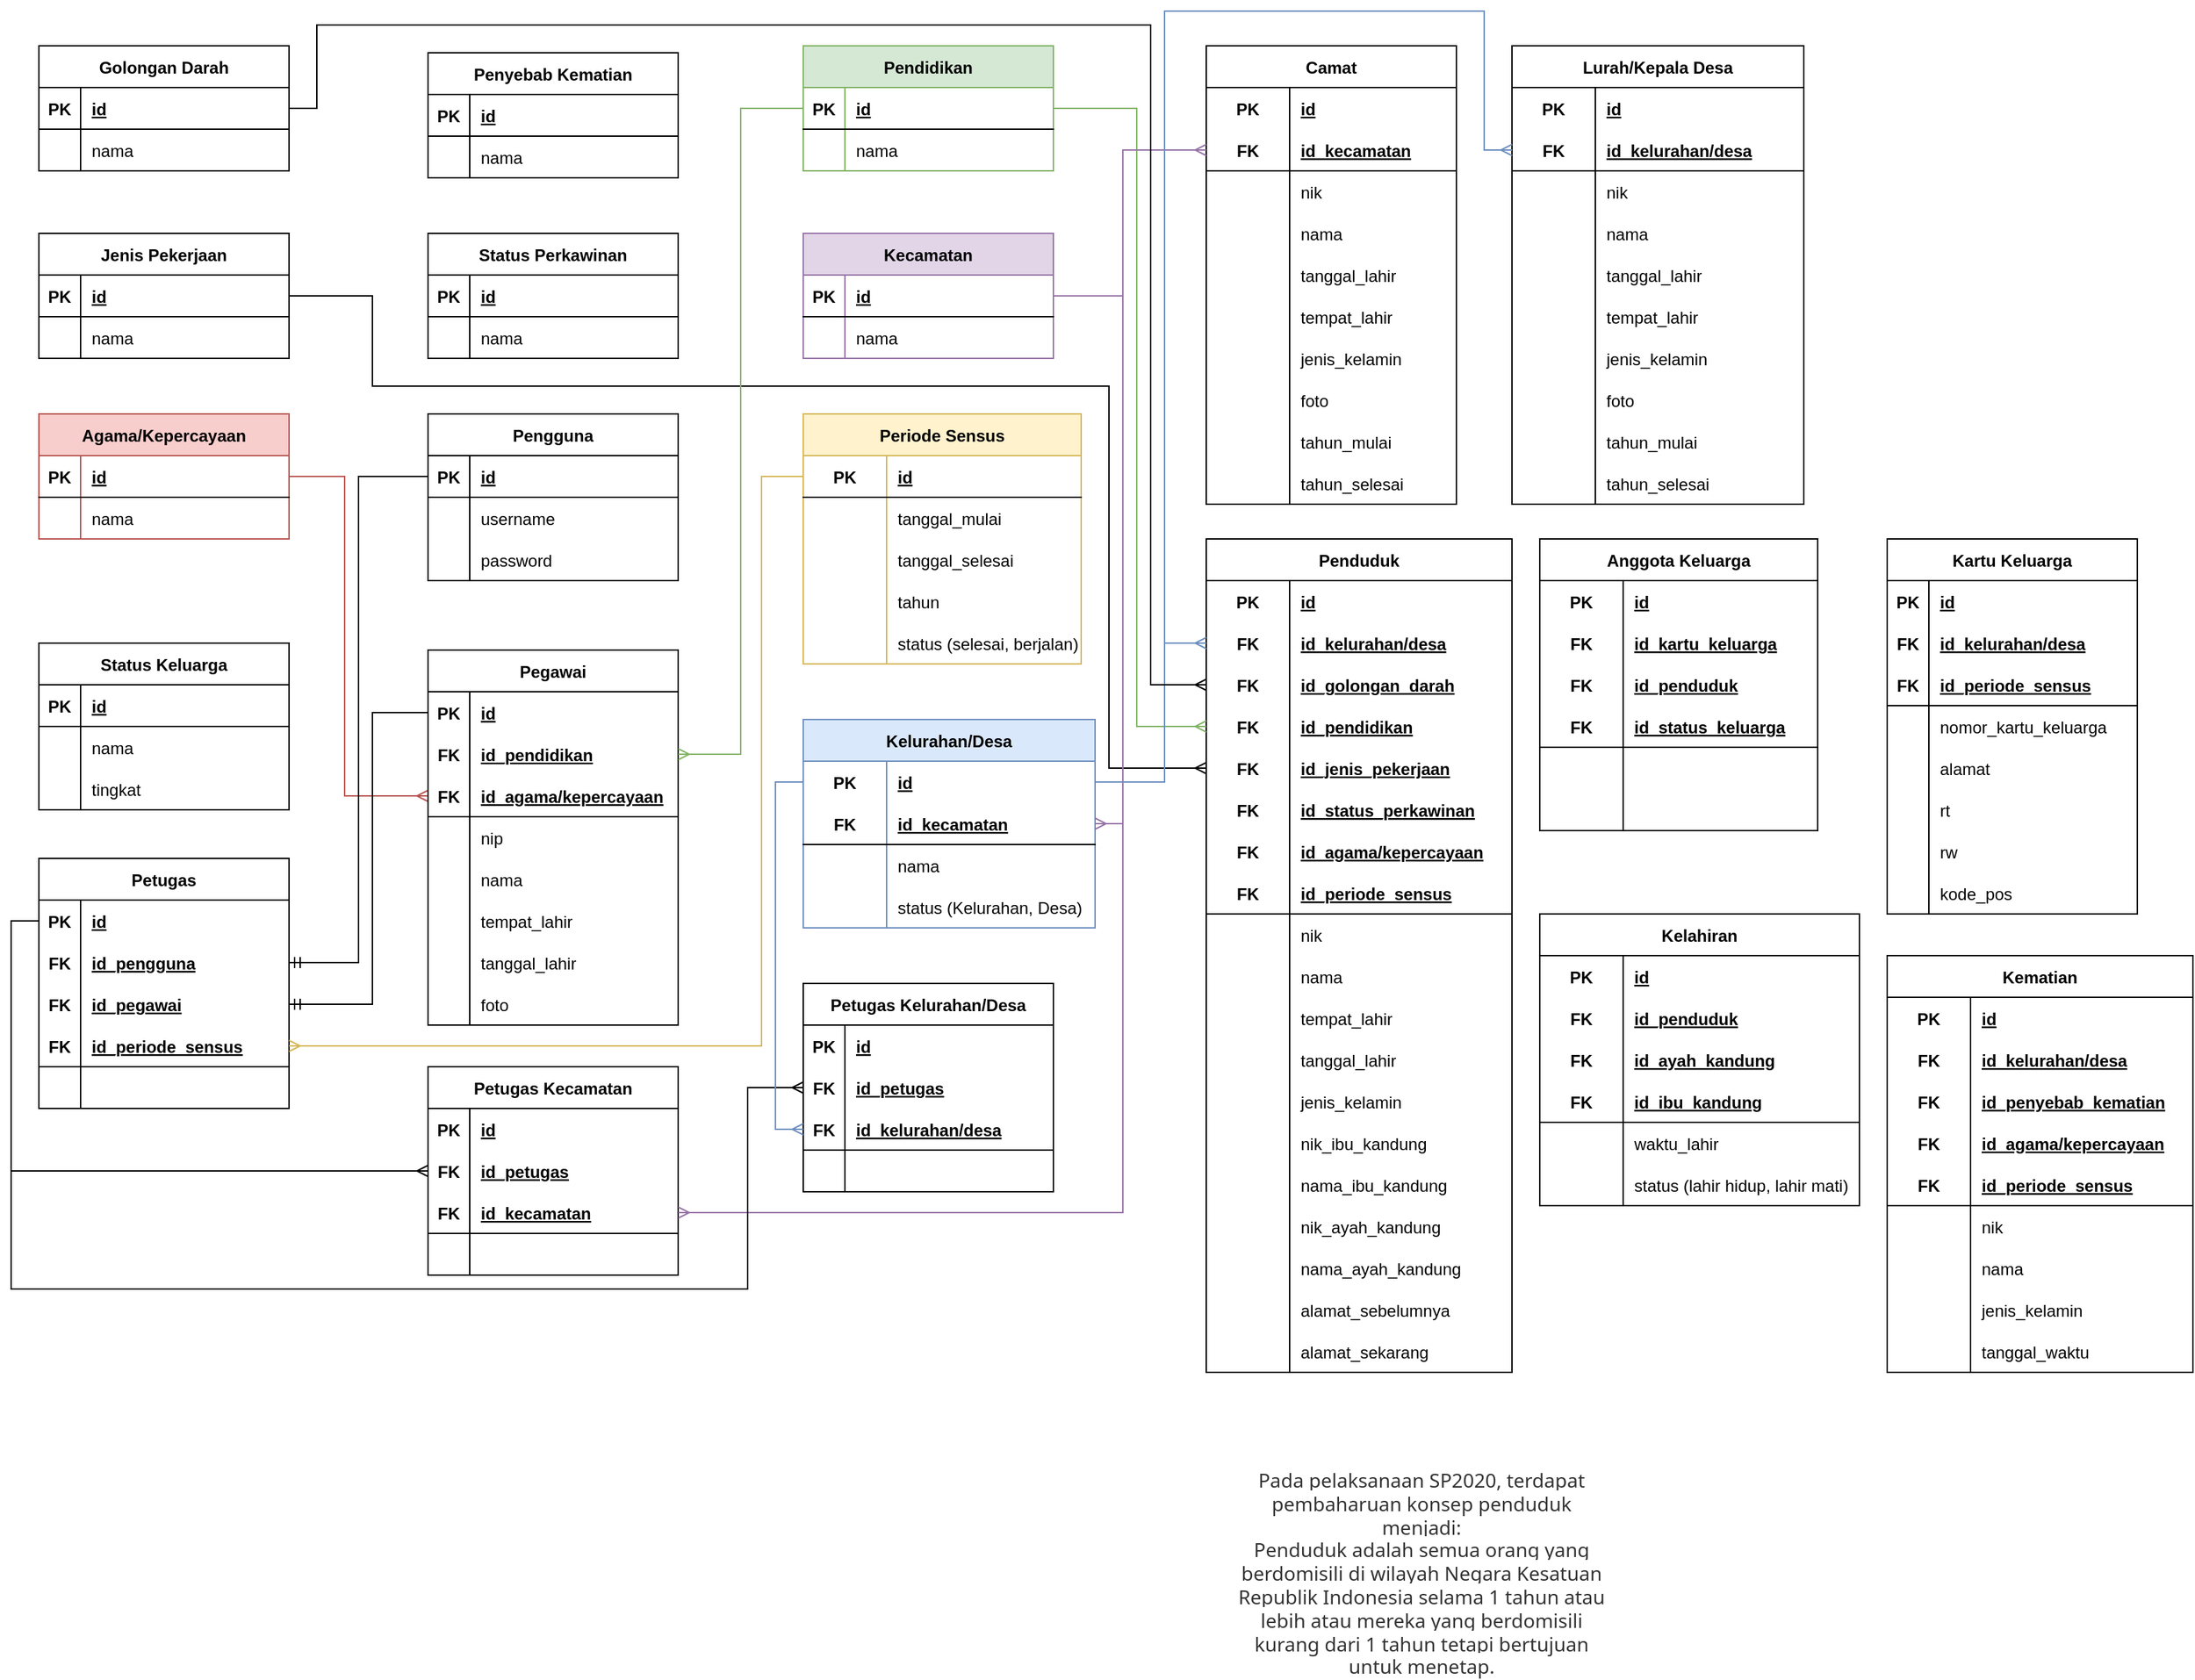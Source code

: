 <mxfile version="20.7.4" type="device"><diagram id="4jOwPsVgKDQhWx9BjGAM" name="Master"><mxGraphModel dx="1828" dy="599" grid="1" gridSize="10" guides="1" tooltips="1" connect="1" arrows="1" fold="1" page="1" pageScale="1" pageWidth="850" pageHeight="1100" math="0" shadow="0"><root><mxCell id="0"/><mxCell id="1" parent="0"/><mxCell id="u_w6uyxp3wwaC26uKRI_-53" value="Camat" style="shape=table;startSize=30;container=1;collapsible=1;childLayout=tableLayout;fixedRows=1;rowLines=0;fontStyle=1;align=center;resizeLast=1;" parent="1" vertex="1"><mxGeometry x="20" y="115" width="180" height="330" as="geometry"/></mxCell><mxCell id="u_w6uyxp3wwaC26uKRI_-54" value="" style="shape=tableRow;horizontal=0;startSize=0;swimlaneHead=0;swimlaneBody=0;fillColor=none;collapsible=0;dropTarget=0;points=[[0,0.5],[1,0.5]];portConstraint=eastwest;top=0;left=0;right=0;bottom=0;" parent="u_w6uyxp3wwaC26uKRI_-53" vertex="1"><mxGeometry y="30" width="180" height="30" as="geometry"/></mxCell><mxCell id="u_w6uyxp3wwaC26uKRI_-55" value="PK" style="shape=partialRectangle;connectable=0;fillColor=none;top=0;left=0;bottom=0;right=0;fontStyle=1;overflow=hidden;" parent="u_w6uyxp3wwaC26uKRI_-54" vertex="1"><mxGeometry width="60" height="30" as="geometry"><mxRectangle width="60" height="30" as="alternateBounds"/></mxGeometry></mxCell><mxCell id="u_w6uyxp3wwaC26uKRI_-56" value="id" style="shape=partialRectangle;connectable=0;fillColor=none;top=0;left=0;bottom=0;right=0;align=left;spacingLeft=6;fontStyle=5;overflow=hidden;" parent="u_w6uyxp3wwaC26uKRI_-54" vertex="1"><mxGeometry x="60" width="120" height="30" as="geometry"><mxRectangle width="120" height="30" as="alternateBounds"/></mxGeometry></mxCell><mxCell id="u_w6uyxp3wwaC26uKRI_-57" value="" style="shape=tableRow;horizontal=0;startSize=0;swimlaneHead=0;swimlaneBody=0;fillColor=none;collapsible=0;dropTarget=0;points=[[0,0.5],[1,0.5]];portConstraint=eastwest;top=0;left=0;right=0;bottom=1;" parent="u_w6uyxp3wwaC26uKRI_-53" vertex="1"><mxGeometry y="60" width="180" height="30" as="geometry"/></mxCell><mxCell id="u_w6uyxp3wwaC26uKRI_-58" value="FK" style="shape=partialRectangle;connectable=0;fillColor=none;top=0;left=0;bottom=0;right=0;fontStyle=1;overflow=hidden;" parent="u_w6uyxp3wwaC26uKRI_-57" vertex="1"><mxGeometry width="60" height="30" as="geometry"><mxRectangle width="60" height="30" as="alternateBounds"/></mxGeometry></mxCell><mxCell id="u_w6uyxp3wwaC26uKRI_-59" value="id_kecamatan" style="shape=partialRectangle;connectable=0;fillColor=none;top=0;left=0;bottom=0;right=0;align=left;spacingLeft=6;fontStyle=5;overflow=hidden;" parent="u_w6uyxp3wwaC26uKRI_-57" vertex="1"><mxGeometry x="60" width="120" height="30" as="geometry"><mxRectangle width="120" height="30" as="alternateBounds"/></mxGeometry></mxCell><mxCell id="u_w6uyxp3wwaC26uKRI_-60" value="" style="shape=tableRow;horizontal=0;startSize=0;swimlaneHead=0;swimlaneBody=0;fillColor=none;collapsible=0;dropTarget=0;points=[[0,0.5],[1,0.5]];portConstraint=eastwest;top=0;left=0;right=0;bottom=0;" parent="u_w6uyxp3wwaC26uKRI_-53" vertex="1"><mxGeometry y="90" width="180" height="30" as="geometry"/></mxCell><mxCell id="u_w6uyxp3wwaC26uKRI_-61" value="" style="shape=partialRectangle;connectable=0;fillColor=none;top=0;left=0;bottom=0;right=0;editable=1;overflow=hidden;" parent="u_w6uyxp3wwaC26uKRI_-60" vertex="1"><mxGeometry width="60" height="30" as="geometry"><mxRectangle width="60" height="30" as="alternateBounds"/></mxGeometry></mxCell><mxCell id="u_w6uyxp3wwaC26uKRI_-62" value="nik" style="shape=partialRectangle;connectable=0;fillColor=none;top=0;left=0;bottom=0;right=0;align=left;spacingLeft=6;overflow=hidden;" parent="u_w6uyxp3wwaC26uKRI_-60" vertex="1"><mxGeometry x="60" width="120" height="30" as="geometry"><mxRectangle width="120" height="30" as="alternateBounds"/></mxGeometry></mxCell><mxCell id="ZD9i-9Zez_1_ue-DsgaJ-52" value="" style="shape=tableRow;horizontal=0;startSize=0;swimlaneHead=0;swimlaneBody=0;fillColor=none;collapsible=0;dropTarget=0;points=[[0,0.5],[1,0.5]];portConstraint=eastwest;top=0;left=0;right=0;bottom=0;" parent="u_w6uyxp3wwaC26uKRI_-53" vertex="1"><mxGeometry y="120" width="180" height="30" as="geometry"/></mxCell><mxCell id="ZD9i-9Zez_1_ue-DsgaJ-53" value="" style="shape=partialRectangle;connectable=0;fillColor=none;top=0;left=0;bottom=0;right=0;editable=1;overflow=hidden;" parent="ZD9i-9Zez_1_ue-DsgaJ-52" vertex="1"><mxGeometry width="60" height="30" as="geometry"><mxRectangle width="60" height="30" as="alternateBounds"/></mxGeometry></mxCell><mxCell id="ZD9i-9Zez_1_ue-DsgaJ-54" value="nama" style="shape=partialRectangle;connectable=0;fillColor=none;top=0;left=0;bottom=0;right=0;align=left;spacingLeft=6;overflow=hidden;" parent="ZD9i-9Zez_1_ue-DsgaJ-52" vertex="1"><mxGeometry x="60" width="120" height="30" as="geometry"><mxRectangle width="120" height="30" as="alternateBounds"/></mxGeometry></mxCell><mxCell id="u_w6uyxp3wwaC26uKRI_-63" value="" style="shape=tableRow;horizontal=0;startSize=0;swimlaneHead=0;swimlaneBody=0;fillColor=none;collapsible=0;dropTarget=0;points=[[0,0.5],[1,0.5]];portConstraint=eastwest;top=0;left=0;right=0;bottom=0;" parent="u_w6uyxp3wwaC26uKRI_-53" vertex="1"><mxGeometry y="150" width="180" height="30" as="geometry"/></mxCell><mxCell id="u_w6uyxp3wwaC26uKRI_-64" value="" style="shape=partialRectangle;connectable=0;fillColor=none;top=0;left=0;bottom=0;right=0;editable=1;overflow=hidden;" parent="u_w6uyxp3wwaC26uKRI_-63" vertex="1"><mxGeometry width="60" height="30" as="geometry"><mxRectangle width="60" height="30" as="alternateBounds"/></mxGeometry></mxCell><mxCell id="u_w6uyxp3wwaC26uKRI_-65" value="tanggal_lahir" style="shape=partialRectangle;connectable=0;fillColor=none;top=0;left=0;bottom=0;right=0;align=left;spacingLeft=6;overflow=hidden;" parent="u_w6uyxp3wwaC26uKRI_-63" vertex="1"><mxGeometry x="60" width="120" height="30" as="geometry"><mxRectangle width="120" height="30" as="alternateBounds"/></mxGeometry></mxCell><mxCell id="ZD9i-9Zez_1_ue-DsgaJ-40" value="" style="shape=tableRow;horizontal=0;startSize=0;swimlaneHead=0;swimlaneBody=0;fillColor=none;collapsible=0;dropTarget=0;points=[[0,0.5],[1,0.5]];portConstraint=eastwest;top=0;left=0;right=0;bottom=0;" parent="u_w6uyxp3wwaC26uKRI_-53" vertex="1"><mxGeometry y="180" width="180" height="30" as="geometry"/></mxCell><mxCell id="ZD9i-9Zez_1_ue-DsgaJ-41" value="" style="shape=partialRectangle;connectable=0;fillColor=none;top=0;left=0;bottom=0;right=0;editable=1;overflow=hidden;" parent="ZD9i-9Zez_1_ue-DsgaJ-40" vertex="1"><mxGeometry width="60" height="30" as="geometry"><mxRectangle width="60" height="30" as="alternateBounds"/></mxGeometry></mxCell><mxCell id="ZD9i-9Zez_1_ue-DsgaJ-42" value="tempat_lahir" style="shape=partialRectangle;connectable=0;fillColor=none;top=0;left=0;bottom=0;right=0;align=left;spacingLeft=6;overflow=hidden;" parent="ZD9i-9Zez_1_ue-DsgaJ-40" vertex="1"><mxGeometry x="60" width="120" height="30" as="geometry"><mxRectangle width="120" height="30" as="alternateBounds"/></mxGeometry></mxCell><mxCell id="ZD9i-9Zez_1_ue-DsgaJ-43" value="" style="shape=tableRow;horizontal=0;startSize=0;swimlaneHead=0;swimlaneBody=0;fillColor=none;collapsible=0;dropTarget=0;points=[[0,0.5],[1,0.5]];portConstraint=eastwest;top=0;left=0;right=0;bottom=0;" parent="u_w6uyxp3wwaC26uKRI_-53" vertex="1"><mxGeometry y="210" width="180" height="30" as="geometry"/></mxCell><mxCell id="ZD9i-9Zez_1_ue-DsgaJ-44" value="" style="shape=partialRectangle;connectable=0;fillColor=none;top=0;left=0;bottom=0;right=0;editable=1;overflow=hidden;" parent="ZD9i-9Zez_1_ue-DsgaJ-43" vertex="1"><mxGeometry width="60" height="30" as="geometry"><mxRectangle width="60" height="30" as="alternateBounds"/></mxGeometry></mxCell><mxCell id="ZD9i-9Zez_1_ue-DsgaJ-45" value="jenis_kelamin" style="shape=partialRectangle;connectable=0;fillColor=none;top=0;left=0;bottom=0;right=0;align=left;spacingLeft=6;overflow=hidden;" parent="ZD9i-9Zez_1_ue-DsgaJ-43" vertex="1"><mxGeometry x="60" width="120" height="30" as="geometry"><mxRectangle width="120" height="30" as="alternateBounds"/></mxGeometry></mxCell><mxCell id="ZD9i-9Zez_1_ue-DsgaJ-46" value="" style="shape=tableRow;horizontal=0;startSize=0;swimlaneHead=0;swimlaneBody=0;fillColor=none;collapsible=0;dropTarget=0;points=[[0,0.5],[1,0.5]];portConstraint=eastwest;top=0;left=0;right=0;bottom=0;" parent="u_w6uyxp3wwaC26uKRI_-53" vertex="1"><mxGeometry y="240" width="180" height="30" as="geometry"/></mxCell><mxCell id="ZD9i-9Zez_1_ue-DsgaJ-47" value="" style="shape=partialRectangle;connectable=0;fillColor=none;top=0;left=0;bottom=0;right=0;editable=1;overflow=hidden;" parent="ZD9i-9Zez_1_ue-DsgaJ-46" vertex="1"><mxGeometry width="60" height="30" as="geometry"><mxRectangle width="60" height="30" as="alternateBounds"/></mxGeometry></mxCell><mxCell id="ZD9i-9Zez_1_ue-DsgaJ-48" value="foto" style="shape=partialRectangle;connectable=0;fillColor=none;top=0;left=0;bottom=0;right=0;align=left;spacingLeft=6;overflow=hidden;" parent="ZD9i-9Zez_1_ue-DsgaJ-46" vertex="1"><mxGeometry x="60" width="120" height="30" as="geometry"><mxRectangle width="120" height="30" as="alternateBounds"/></mxGeometry></mxCell><mxCell id="ZD9i-9Zez_1_ue-DsgaJ-49" value="" style="shape=tableRow;horizontal=0;startSize=0;swimlaneHead=0;swimlaneBody=0;fillColor=none;collapsible=0;dropTarget=0;points=[[0,0.5],[1,0.5]];portConstraint=eastwest;top=0;left=0;right=0;bottom=0;" parent="u_w6uyxp3wwaC26uKRI_-53" vertex="1"><mxGeometry y="270" width="180" height="30" as="geometry"/></mxCell><mxCell id="ZD9i-9Zez_1_ue-DsgaJ-50" value="" style="shape=partialRectangle;connectable=0;fillColor=none;top=0;left=0;bottom=0;right=0;editable=1;overflow=hidden;" parent="ZD9i-9Zez_1_ue-DsgaJ-49" vertex="1"><mxGeometry width="60" height="30" as="geometry"><mxRectangle width="60" height="30" as="alternateBounds"/></mxGeometry></mxCell><mxCell id="ZD9i-9Zez_1_ue-DsgaJ-51" value="tahun_mulai" style="shape=partialRectangle;connectable=0;fillColor=none;top=0;left=0;bottom=0;right=0;align=left;spacingLeft=6;overflow=hidden;" parent="ZD9i-9Zez_1_ue-DsgaJ-49" vertex="1"><mxGeometry x="60" width="120" height="30" as="geometry"><mxRectangle width="120" height="30" as="alternateBounds"/></mxGeometry></mxCell><mxCell id="ZD9i-9Zez_1_ue-DsgaJ-58" value="" style="shape=tableRow;horizontal=0;startSize=0;swimlaneHead=0;swimlaneBody=0;fillColor=none;collapsible=0;dropTarget=0;points=[[0,0.5],[1,0.5]];portConstraint=eastwest;top=0;left=0;right=0;bottom=0;" parent="u_w6uyxp3wwaC26uKRI_-53" vertex="1"><mxGeometry y="300" width="180" height="30" as="geometry"/></mxCell><mxCell id="ZD9i-9Zez_1_ue-DsgaJ-59" value="" style="shape=partialRectangle;connectable=0;fillColor=none;top=0;left=0;bottom=0;right=0;editable=1;overflow=hidden;" parent="ZD9i-9Zez_1_ue-DsgaJ-58" vertex="1"><mxGeometry width="60" height="30" as="geometry"><mxRectangle width="60" height="30" as="alternateBounds"/></mxGeometry></mxCell><mxCell id="ZD9i-9Zez_1_ue-DsgaJ-60" value="tahun_selesai" style="shape=partialRectangle;connectable=0;fillColor=none;top=0;left=0;bottom=0;right=0;align=left;spacingLeft=6;overflow=hidden;" parent="ZD9i-9Zez_1_ue-DsgaJ-58" vertex="1"><mxGeometry x="60" width="120" height="30" as="geometry"><mxRectangle width="120" height="30" as="alternateBounds"/></mxGeometry></mxCell><mxCell id="u_w6uyxp3wwaC26uKRI_-133" value="Penduduk" style="shape=table;startSize=30;container=1;collapsible=1;childLayout=tableLayout;fixedRows=1;rowLines=0;fontStyle=1;align=center;resizeLast=1;" parent="1" vertex="1"><mxGeometry x="20" y="470" width="220" height="600" as="geometry"/></mxCell><mxCell id="u_w6uyxp3wwaC26uKRI_-134" value="" style="shape=tableRow;horizontal=0;startSize=0;swimlaneHead=0;swimlaneBody=0;fillColor=none;collapsible=0;dropTarget=0;points=[[0,0.5],[1,0.5]];portConstraint=eastwest;top=0;left=0;right=0;bottom=0;" parent="u_w6uyxp3wwaC26uKRI_-133" vertex="1"><mxGeometry y="30" width="220" height="30" as="geometry"/></mxCell><mxCell id="u_w6uyxp3wwaC26uKRI_-135" value="PK" style="shape=partialRectangle;connectable=0;fillColor=none;top=0;left=0;bottom=0;right=0;fontStyle=1;overflow=hidden;" parent="u_w6uyxp3wwaC26uKRI_-134" vertex="1"><mxGeometry width="60" height="30" as="geometry"><mxRectangle width="60" height="30" as="alternateBounds"/></mxGeometry></mxCell><mxCell id="u_w6uyxp3wwaC26uKRI_-136" value="id" style="shape=partialRectangle;connectable=0;fillColor=none;top=0;left=0;bottom=0;right=0;align=left;spacingLeft=6;fontStyle=5;overflow=hidden;" parent="u_w6uyxp3wwaC26uKRI_-134" vertex="1"><mxGeometry x="60" width="160" height="30" as="geometry"><mxRectangle width="160" height="30" as="alternateBounds"/></mxGeometry></mxCell><mxCell id="u_w6uyxp3wwaC26uKRI_-146" value="" style="shape=tableRow;horizontal=0;startSize=0;swimlaneHead=0;swimlaneBody=0;fillColor=none;collapsible=0;dropTarget=0;points=[[0,0.5],[1,0.5]];portConstraint=eastwest;top=0;left=0;right=0;bottom=0;" parent="u_w6uyxp3wwaC26uKRI_-133" vertex="1"><mxGeometry y="60" width="220" height="30" as="geometry"/></mxCell><mxCell id="u_w6uyxp3wwaC26uKRI_-147" value="FK" style="shape=partialRectangle;connectable=0;fillColor=none;top=0;left=0;bottom=0;right=0;fontStyle=1;overflow=hidden;" parent="u_w6uyxp3wwaC26uKRI_-146" vertex="1"><mxGeometry width="60" height="30" as="geometry"><mxRectangle width="60" height="30" as="alternateBounds"/></mxGeometry></mxCell><mxCell id="u_w6uyxp3wwaC26uKRI_-148" value="id_kelurahan/desa" style="shape=partialRectangle;connectable=0;fillColor=none;top=0;left=0;bottom=0;right=0;align=left;spacingLeft=6;fontStyle=5;overflow=hidden;" parent="u_w6uyxp3wwaC26uKRI_-146" vertex="1"><mxGeometry x="60" width="160" height="30" as="geometry"><mxRectangle width="160" height="30" as="alternateBounds"/></mxGeometry></mxCell><mxCell id="UrOCN94g2OeBeksiQcSt-41" value="" style="shape=tableRow;horizontal=0;startSize=0;swimlaneHead=0;swimlaneBody=0;fillColor=none;collapsible=0;dropTarget=0;points=[[0,0.5],[1,0.5]];portConstraint=eastwest;top=0;left=0;right=0;bottom=0;" parent="u_w6uyxp3wwaC26uKRI_-133" vertex="1"><mxGeometry y="90" width="220" height="30" as="geometry"/></mxCell><mxCell id="UrOCN94g2OeBeksiQcSt-42" value="FK" style="shape=partialRectangle;connectable=0;fillColor=none;top=0;left=0;bottom=0;right=0;fontStyle=1;overflow=hidden;" parent="UrOCN94g2OeBeksiQcSt-41" vertex="1"><mxGeometry width="60" height="30" as="geometry"><mxRectangle width="60" height="30" as="alternateBounds"/></mxGeometry></mxCell><mxCell id="UrOCN94g2OeBeksiQcSt-43" value="id_golongan_darah" style="shape=partialRectangle;connectable=0;fillColor=none;top=0;left=0;bottom=0;right=0;align=left;spacingLeft=6;fontStyle=5;overflow=hidden;" parent="UrOCN94g2OeBeksiQcSt-41" vertex="1"><mxGeometry x="60" width="160" height="30" as="geometry"><mxRectangle width="160" height="30" as="alternateBounds"/></mxGeometry></mxCell><mxCell id="wCiGfedRI5ZWrKa5ZUyC-8" value="" style="shape=tableRow;horizontal=0;startSize=0;swimlaneHead=0;swimlaneBody=0;fillColor=none;collapsible=0;dropTarget=0;points=[[0,0.5],[1,0.5]];portConstraint=eastwest;top=0;left=0;right=0;bottom=0;" parent="u_w6uyxp3wwaC26uKRI_-133" vertex="1"><mxGeometry y="120" width="220" height="30" as="geometry"/></mxCell><mxCell id="wCiGfedRI5ZWrKa5ZUyC-9" value="FK" style="shape=partialRectangle;connectable=0;fillColor=none;top=0;left=0;bottom=0;right=0;fontStyle=1;overflow=hidden;" parent="wCiGfedRI5ZWrKa5ZUyC-8" vertex="1"><mxGeometry width="60" height="30" as="geometry"><mxRectangle width="60" height="30" as="alternateBounds"/></mxGeometry></mxCell><mxCell id="wCiGfedRI5ZWrKa5ZUyC-10" value="id_pendidikan" style="shape=partialRectangle;connectable=0;fillColor=none;top=0;left=0;bottom=0;right=0;align=left;spacingLeft=6;fontStyle=5;overflow=hidden;" parent="wCiGfedRI5ZWrKa5ZUyC-8" vertex="1"><mxGeometry x="60" width="160" height="30" as="geometry"><mxRectangle width="160" height="30" as="alternateBounds"/></mxGeometry></mxCell><mxCell id="UrOCN94g2OeBeksiQcSt-224" value="" style="shape=tableRow;horizontal=0;startSize=0;swimlaneHead=0;swimlaneBody=0;fillColor=none;collapsible=0;dropTarget=0;points=[[0,0.5],[1,0.5]];portConstraint=eastwest;top=0;left=0;right=0;bottom=0;" parent="u_w6uyxp3wwaC26uKRI_-133" vertex="1"><mxGeometry y="150" width="220" height="30" as="geometry"/></mxCell><mxCell id="UrOCN94g2OeBeksiQcSt-225" value="FK" style="shape=partialRectangle;connectable=0;fillColor=none;top=0;left=0;bottom=0;right=0;fontStyle=1;overflow=hidden;" parent="UrOCN94g2OeBeksiQcSt-224" vertex="1"><mxGeometry width="60" height="30" as="geometry"><mxRectangle width="60" height="30" as="alternateBounds"/></mxGeometry></mxCell><mxCell id="UrOCN94g2OeBeksiQcSt-226" value="id_jenis_pekerjaan" style="shape=partialRectangle;connectable=0;fillColor=none;top=0;left=0;bottom=0;right=0;align=left;spacingLeft=6;fontStyle=5;overflow=hidden;" parent="UrOCN94g2OeBeksiQcSt-224" vertex="1"><mxGeometry x="60" width="160" height="30" as="geometry"><mxRectangle width="160" height="30" as="alternateBounds"/></mxGeometry></mxCell><mxCell id="3faMShliyJkUtvGvSVUz-29" value="" style="shape=tableRow;horizontal=0;startSize=0;swimlaneHead=0;swimlaneBody=0;fillColor=none;collapsible=0;dropTarget=0;points=[[0,0.5],[1,0.5]];portConstraint=eastwest;top=0;left=0;right=0;bottom=0;" parent="u_w6uyxp3wwaC26uKRI_-133" vertex="1"><mxGeometry y="180" width="220" height="30" as="geometry"/></mxCell><mxCell id="3faMShliyJkUtvGvSVUz-30" value="FK" style="shape=partialRectangle;connectable=0;fillColor=none;top=0;left=0;bottom=0;right=0;fontStyle=1;overflow=hidden;" parent="3faMShliyJkUtvGvSVUz-29" vertex="1"><mxGeometry width="60" height="30" as="geometry"><mxRectangle width="60" height="30" as="alternateBounds"/></mxGeometry></mxCell><mxCell id="3faMShliyJkUtvGvSVUz-31" value="id_status_perkawinan" style="shape=partialRectangle;connectable=0;fillColor=none;top=0;left=0;bottom=0;right=0;align=left;spacingLeft=6;fontStyle=5;overflow=hidden;" parent="3faMShliyJkUtvGvSVUz-29" vertex="1"><mxGeometry x="60" width="160" height="30" as="geometry"><mxRectangle width="160" height="30" as="alternateBounds"/></mxGeometry></mxCell><mxCell id="mODlFRPY12bBRYAumJnT-2" value="" style="shape=tableRow;horizontal=0;startSize=0;swimlaneHead=0;swimlaneBody=0;fillColor=none;collapsible=0;dropTarget=0;points=[[0,0.5],[1,0.5]];portConstraint=eastwest;top=0;left=0;right=0;bottom=0;" parent="u_w6uyxp3wwaC26uKRI_-133" vertex="1"><mxGeometry y="210" width="220" height="30" as="geometry"/></mxCell><mxCell id="mODlFRPY12bBRYAumJnT-3" value="FK" style="shape=partialRectangle;connectable=0;fillColor=none;top=0;left=0;bottom=0;right=0;fontStyle=1;overflow=hidden;" parent="mODlFRPY12bBRYAumJnT-2" vertex="1"><mxGeometry width="60" height="30" as="geometry"><mxRectangle width="60" height="30" as="alternateBounds"/></mxGeometry></mxCell><mxCell id="mODlFRPY12bBRYAumJnT-4" value="id_agama/kepercayaan" style="shape=partialRectangle;connectable=0;fillColor=none;top=0;left=0;bottom=0;right=0;align=left;spacingLeft=6;fontStyle=5;overflow=hidden;" parent="mODlFRPY12bBRYAumJnT-2" vertex="1"><mxGeometry x="60" width="160" height="30" as="geometry"><mxRectangle width="160" height="30" as="alternateBounds"/></mxGeometry></mxCell><mxCell id="u_w6uyxp3wwaC26uKRI_-137" value="" style="shape=tableRow;horizontal=0;startSize=0;swimlaneHead=0;swimlaneBody=0;fillColor=none;collapsible=0;dropTarget=0;points=[[0,0.5],[1,0.5]];portConstraint=eastwest;top=0;left=0;right=0;bottom=1;" parent="u_w6uyxp3wwaC26uKRI_-133" vertex="1"><mxGeometry y="240" width="220" height="30" as="geometry"/></mxCell><mxCell id="u_w6uyxp3wwaC26uKRI_-138" value="FK" style="shape=partialRectangle;connectable=0;fillColor=none;top=0;left=0;bottom=0;right=0;fontStyle=1;overflow=hidden;" parent="u_w6uyxp3wwaC26uKRI_-137" vertex="1"><mxGeometry width="60" height="30" as="geometry"><mxRectangle width="60" height="30" as="alternateBounds"/></mxGeometry></mxCell><mxCell id="u_w6uyxp3wwaC26uKRI_-139" value="id_periode_sensus" style="shape=partialRectangle;connectable=0;fillColor=none;top=0;left=0;bottom=0;right=0;align=left;spacingLeft=6;fontStyle=5;overflow=hidden;" parent="u_w6uyxp3wwaC26uKRI_-137" vertex="1"><mxGeometry x="60" width="160" height="30" as="geometry"><mxRectangle width="160" height="30" as="alternateBounds"/></mxGeometry></mxCell><mxCell id="UrOCN94g2OeBeksiQcSt-44" value="" style="shape=tableRow;horizontal=0;startSize=0;swimlaneHead=0;swimlaneBody=0;fillColor=none;collapsible=0;dropTarget=0;points=[[0,0.5],[1,0.5]];portConstraint=eastwest;top=0;left=0;right=0;bottom=0;" parent="u_w6uyxp3wwaC26uKRI_-133" vertex="1"><mxGeometry y="270" width="220" height="30" as="geometry"/></mxCell><mxCell id="UrOCN94g2OeBeksiQcSt-45" value="" style="shape=partialRectangle;connectable=0;fillColor=none;top=0;left=0;bottom=0;right=0;editable=1;overflow=hidden;" parent="UrOCN94g2OeBeksiQcSt-44" vertex="1"><mxGeometry width="60" height="30" as="geometry"><mxRectangle width="60" height="30" as="alternateBounds"/></mxGeometry></mxCell><mxCell id="UrOCN94g2OeBeksiQcSt-46" value="nik" style="shape=partialRectangle;connectable=0;fillColor=none;top=0;left=0;bottom=0;right=0;align=left;spacingLeft=6;overflow=hidden;" parent="UrOCN94g2OeBeksiQcSt-44" vertex="1"><mxGeometry x="60" width="160" height="30" as="geometry"><mxRectangle width="160" height="30" as="alternateBounds"/></mxGeometry></mxCell><mxCell id="UrOCN94g2OeBeksiQcSt-13" value="" style="shape=tableRow;horizontal=0;startSize=0;swimlaneHead=0;swimlaneBody=0;fillColor=none;collapsible=0;dropTarget=0;points=[[0,0.5],[1,0.5]];portConstraint=eastwest;top=0;left=0;right=0;bottom=0;" parent="u_w6uyxp3wwaC26uKRI_-133" vertex="1"><mxGeometry y="300" width="220" height="30" as="geometry"/></mxCell><mxCell id="UrOCN94g2OeBeksiQcSt-14" value="" style="shape=partialRectangle;connectable=0;fillColor=none;top=0;left=0;bottom=0;right=0;editable=1;overflow=hidden;" parent="UrOCN94g2OeBeksiQcSt-13" vertex="1"><mxGeometry width="60" height="30" as="geometry"><mxRectangle width="60" height="30" as="alternateBounds"/></mxGeometry></mxCell><mxCell id="UrOCN94g2OeBeksiQcSt-15" value="nama" style="shape=partialRectangle;connectable=0;fillColor=none;top=0;left=0;bottom=0;right=0;align=left;spacingLeft=6;overflow=hidden;" parent="UrOCN94g2OeBeksiQcSt-13" vertex="1"><mxGeometry x="60" width="160" height="30" as="geometry"><mxRectangle width="160" height="30" as="alternateBounds"/></mxGeometry></mxCell><mxCell id="u_w6uyxp3wwaC26uKRI_-143" value="" style="shape=tableRow;horizontal=0;startSize=0;swimlaneHead=0;swimlaneBody=0;fillColor=none;collapsible=0;dropTarget=0;points=[[0,0.5],[1,0.5]];portConstraint=eastwest;top=0;left=0;right=0;bottom=0;" parent="u_w6uyxp3wwaC26uKRI_-133" vertex="1"><mxGeometry y="330" width="220" height="30" as="geometry"/></mxCell><mxCell id="u_w6uyxp3wwaC26uKRI_-144" value="" style="shape=partialRectangle;connectable=0;fillColor=none;top=0;left=0;bottom=0;right=0;editable=1;overflow=hidden;" parent="u_w6uyxp3wwaC26uKRI_-143" vertex="1"><mxGeometry width="60" height="30" as="geometry"><mxRectangle width="60" height="30" as="alternateBounds"/></mxGeometry></mxCell><mxCell id="u_w6uyxp3wwaC26uKRI_-145" value="tempat_lahir" style="shape=partialRectangle;connectable=0;fillColor=none;top=0;left=0;bottom=0;right=0;align=left;spacingLeft=6;overflow=hidden;" parent="u_w6uyxp3wwaC26uKRI_-143" vertex="1"><mxGeometry x="60" width="160" height="30" as="geometry"><mxRectangle width="160" height="30" as="alternateBounds"/></mxGeometry></mxCell><mxCell id="UrOCN94g2OeBeksiQcSt-4" value="" style="shape=tableRow;horizontal=0;startSize=0;swimlaneHead=0;swimlaneBody=0;fillColor=none;collapsible=0;dropTarget=0;points=[[0,0.5],[1,0.5]];portConstraint=eastwest;top=0;left=0;right=0;bottom=0;" parent="u_w6uyxp3wwaC26uKRI_-133" vertex="1"><mxGeometry y="360" width="220" height="30" as="geometry"/></mxCell><mxCell id="UrOCN94g2OeBeksiQcSt-5" value="" style="shape=partialRectangle;connectable=0;fillColor=none;top=0;left=0;bottom=0;right=0;editable=1;overflow=hidden;" parent="UrOCN94g2OeBeksiQcSt-4" vertex="1"><mxGeometry width="60" height="30" as="geometry"><mxRectangle width="60" height="30" as="alternateBounds"/></mxGeometry></mxCell><mxCell id="UrOCN94g2OeBeksiQcSt-6" value="tanggal_lahir" style="shape=partialRectangle;connectable=0;fillColor=none;top=0;left=0;bottom=0;right=0;align=left;spacingLeft=6;overflow=hidden;" parent="UrOCN94g2OeBeksiQcSt-4" vertex="1"><mxGeometry x="60" width="160" height="30" as="geometry"><mxRectangle width="160" height="30" as="alternateBounds"/></mxGeometry></mxCell><mxCell id="UrOCN94g2OeBeksiQcSt-10" value="" style="shape=tableRow;horizontal=0;startSize=0;swimlaneHead=0;swimlaneBody=0;fillColor=none;collapsible=0;dropTarget=0;points=[[0,0.5],[1,0.5]];portConstraint=eastwest;top=0;left=0;right=0;bottom=0;" parent="u_w6uyxp3wwaC26uKRI_-133" vertex="1"><mxGeometry y="390" width="220" height="30" as="geometry"/></mxCell><mxCell id="UrOCN94g2OeBeksiQcSt-11" value="" style="shape=partialRectangle;connectable=0;fillColor=none;top=0;left=0;bottom=0;right=0;editable=1;overflow=hidden;" parent="UrOCN94g2OeBeksiQcSt-10" vertex="1"><mxGeometry width="60" height="30" as="geometry"><mxRectangle width="60" height="30" as="alternateBounds"/></mxGeometry></mxCell><mxCell id="UrOCN94g2OeBeksiQcSt-12" value="jenis_kelamin" style="shape=partialRectangle;connectable=0;fillColor=none;top=0;left=0;bottom=0;right=0;align=left;spacingLeft=6;overflow=hidden;" parent="UrOCN94g2OeBeksiQcSt-10" vertex="1"><mxGeometry x="60" width="160" height="30" as="geometry"><mxRectangle width="160" height="30" as="alternateBounds"/></mxGeometry></mxCell><mxCell id="UrOCN94g2OeBeksiQcSt-59" value="" style="shape=tableRow;horizontal=0;startSize=0;swimlaneHead=0;swimlaneBody=0;fillColor=none;collapsible=0;dropTarget=0;points=[[0,0.5],[1,0.5]];portConstraint=eastwest;top=0;left=0;right=0;bottom=0;" parent="u_w6uyxp3wwaC26uKRI_-133" vertex="1"><mxGeometry y="420" width="220" height="30" as="geometry"/></mxCell><mxCell id="UrOCN94g2OeBeksiQcSt-60" value="" style="shape=partialRectangle;connectable=0;fillColor=none;top=0;left=0;bottom=0;right=0;editable=1;overflow=hidden;" parent="UrOCN94g2OeBeksiQcSt-59" vertex="1"><mxGeometry width="60" height="30" as="geometry"><mxRectangle width="60" height="30" as="alternateBounds"/></mxGeometry></mxCell><mxCell id="UrOCN94g2OeBeksiQcSt-61" value="nik_ibu_kandung" style="shape=partialRectangle;connectable=0;fillColor=none;top=0;left=0;bottom=0;right=0;align=left;spacingLeft=6;overflow=hidden;" parent="UrOCN94g2OeBeksiQcSt-59" vertex="1"><mxGeometry x="60" width="160" height="30" as="geometry"><mxRectangle width="160" height="30" as="alternateBounds"/></mxGeometry></mxCell><mxCell id="UrOCN94g2OeBeksiQcSt-62" value="" style="shape=tableRow;horizontal=0;startSize=0;swimlaneHead=0;swimlaneBody=0;fillColor=none;collapsible=0;dropTarget=0;points=[[0,0.5],[1,0.5]];portConstraint=eastwest;top=0;left=0;right=0;bottom=0;" parent="u_w6uyxp3wwaC26uKRI_-133" vertex="1"><mxGeometry y="450" width="220" height="30" as="geometry"/></mxCell><mxCell id="UrOCN94g2OeBeksiQcSt-63" value="" style="shape=partialRectangle;connectable=0;fillColor=none;top=0;left=0;bottom=0;right=0;editable=1;overflow=hidden;" parent="UrOCN94g2OeBeksiQcSt-62" vertex="1"><mxGeometry width="60" height="30" as="geometry"><mxRectangle width="60" height="30" as="alternateBounds"/></mxGeometry></mxCell><mxCell id="UrOCN94g2OeBeksiQcSt-64" value="nama_ibu_kandung" style="shape=partialRectangle;connectable=0;fillColor=none;top=0;left=0;bottom=0;right=0;align=left;spacingLeft=6;overflow=hidden;" parent="UrOCN94g2OeBeksiQcSt-62" vertex="1"><mxGeometry x="60" width="160" height="30" as="geometry"><mxRectangle width="160" height="30" as="alternateBounds"/></mxGeometry></mxCell><mxCell id="UrOCN94g2OeBeksiQcSt-65" value="" style="shape=tableRow;horizontal=0;startSize=0;swimlaneHead=0;swimlaneBody=0;fillColor=none;collapsible=0;dropTarget=0;points=[[0,0.5],[1,0.5]];portConstraint=eastwest;top=0;left=0;right=0;bottom=0;" parent="u_w6uyxp3wwaC26uKRI_-133" vertex="1"><mxGeometry y="480" width="220" height="30" as="geometry"/></mxCell><mxCell id="UrOCN94g2OeBeksiQcSt-66" value="" style="shape=partialRectangle;connectable=0;fillColor=none;top=0;left=0;bottom=0;right=0;editable=1;overflow=hidden;" parent="UrOCN94g2OeBeksiQcSt-65" vertex="1"><mxGeometry width="60" height="30" as="geometry"><mxRectangle width="60" height="30" as="alternateBounds"/></mxGeometry></mxCell><mxCell id="UrOCN94g2OeBeksiQcSt-67" value="nik_ayah_kandung" style="shape=partialRectangle;connectable=0;fillColor=none;top=0;left=0;bottom=0;right=0;align=left;spacingLeft=6;overflow=hidden;" parent="UrOCN94g2OeBeksiQcSt-65" vertex="1"><mxGeometry x="60" width="160" height="30" as="geometry"><mxRectangle width="160" height="30" as="alternateBounds"/></mxGeometry></mxCell><mxCell id="UrOCN94g2OeBeksiQcSt-68" value="" style="shape=tableRow;horizontal=0;startSize=0;swimlaneHead=0;swimlaneBody=0;fillColor=none;collapsible=0;dropTarget=0;points=[[0,0.5],[1,0.5]];portConstraint=eastwest;top=0;left=0;right=0;bottom=0;" parent="u_w6uyxp3wwaC26uKRI_-133" vertex="1"><mxGeometry y="510" width="220" height="30" as="geometry"/></mxCell><mxCell id="UrOCN94g2OeBeksiQcSt-69" value="" style="shape=partialRectangle;connectable=0;fillColor=none;top=0;left=0;bottom=0;right=0;editable=1;overflow=hidden;" parent="UrOCN94g2OeBeksiQcSt-68" vertex="1"><mxGeometry width="60" height="30" as="geometry"><mxRectangle width="60" height="30" as="alternateBounds"/></mxGeometry></mxCell><mxCell id="UrOCN94g2OeBeksiQcSt-70" value="nama_ayah_kandung" style="shape=partialRectangle;connectable=0;fillColor=none;top=0;left=0;bottom=0;right=0;align=left;spacingLeft=6;overflow=hidden;" parent="UrOCN94g2OeBeksiQcSt-68" vertex="1"><mxGeometry x="60" width="160" height="30" as="geometry"><mxRectangle width="160" height="30" as="alternateBounds"/></mxGeometry></mxCell><mxCell id="UrOCN94g2OeBeksiQcSt-74" value="" style="shape=tableRow;horizontal=0;startSize=0;swimlaneHead=0;swimlaneBody=0;fillColor=none;collapsible=0;dropTarget=0;points=[[0,0.5],[1,0.5]];portConstraint=eastwest;top=0;left=0;right=0;bottom=0;" parent="u_w6uyxp3wwaC26uKRI_-133" vertex="1"><mxGeometry y="540" width="220" height="30" as="geometry"/></mxCell><mxCell id="UrOCN94g2OeBeksiQcSt-75" value="" style="shape=partialRectangle;connectable=0;fillColor=none;top=0;left=0;bottom=0;right=0;editable=1;overflow=hidden;" parent="UrOCN94g2OeBeksiQcSt-74" vertex="1"><mxGeometry width="60" height="30" as="geometry"><mxRectangle width="60" height="30" as="alternateBounds"/></mxGeometry></mxCell><mxCell id="UrOCN94g2OeBeksiQcSt-76" value="alamat_sebelumnya" style="shape=partialRectangle;connectable=0;fillColor=none;top=0;left=0;bottom=0;right=0;align=left;spacingLeft=6;overflow=hidden;" parent="UrOCN94g2OeBeksiQcSt-74" vertex="1"><mxGeometry x="60" width="160" height="30" as="geometry"><mxRectangle width="160" height="30" as="alternateBounds"/></mxGeometry></mxCell><mxCell id="UrOCN94g2OeBeksiQcSt-77" value="" style="shape=tableRow;horizontal=0;startSize=0;swimlaneHead=0;swimlaneBody=0;fillColor=none;collapsible=0;dropTarget=0;points=[[0,0.5],[1,0.5]];portConstraint=eastwest;top=0;left=0;right=0;bottom=0;" parent="u_w6uyxp3wwaC26uKRI_-133" vertex="1"><mxGeometry y="570" width="220" height="30" as="geometry"/></mxCell><mxCell id="UrOCN94g2OeBeksiQcSt-78" value="" style="shape=partialRectangle;connectable=0;fillColor=none;top=0;left=0;bottom=0;right=0;editable=1;overflow=hidden;" parent="UrOCN94g2OeBeksiQcSt-77" vertex="1"><mxGeometry width="60" height="30" as="geometry"><mxRectangle width="60" height="30" as="alternateBounds"/></mxGeometry></mxCell><mxCell id="UrOCN94g2OeBeksiQcSt-79" value="alamat_sekarang" style="shape=partialRectangle;connectable=0;fillColor=none;top=0;left=0;bottom=0;right=0;align=left;spacingLeft=6;overflow=hidden;" parent="UrOCN94g2OeBeksiQcSt-77" vertex="1"><mxGeometry x="60" width="160" height="30" as="geometry"><mxRectangle width="160" height="30" as="alternateBounds"/></mxGeometry></mxCell><mxCell id="u_w6uyxp3wwaC26uKRI_-149" value="Lurah/Kepala Desa" style="shape=table;startSize=30;container=1;collapsible=1;childLayout=tableLayout;fixedRows=1;rowLines=0;fontStyle=1;align=center;resizeLast=1;" parent="1" vertex="1"><mxGeometry x="240" y="115" width="210" height="330" as="geometry"/></mxCell><mxCell id="u_w6uyxp3wwaC26uKRI_-150" value="" style="shape=tableRow;horizontal=0;startSize=0;swimlaneHead=0;swimlaneBody=0;fillColor=none;collapsible=0;dropTarget=0;points=[[0,0.5],[1,0.5]];portConstraint=eastwest;top=0;left=0;right=0;bottom=0;" parent="u_w6uyxp3wwaC26uKRI_-149" vertex="1"><mxGeometry y="30" width="210" height="30" as="geometry"/></mxCell><mxCell id="u_w6uyxp3wwaC26uKRI_-151" value="PK" style="shape=partialRectangle;connectable=0;fillColor=none;top=0;left=0;bottom=0;right=0;fontStyle=1;overflow=hidden;" parent="u_w6uyxp3wwaC26uKRI_-150" vertex="1"><mxGeometry width="60" height="30" as="geometry"><mxRectangle width="60" height="30" as="alternateBounds"/></mxGeometry></mxCell><mxCell id="u_w6uyxp3wwaC26uKRI_-152" value="id" style="shape=partialRectangle;connectable=0;fillColor=none;top=0;left=0;bottom=0;right=0;align=left;spacingLeft=6;fontStyle=5;overflow=hidden;" parent="u_w6uyxp3wwaC26uKRI_-150" vertex="1"><mxGeometry x="60" width="150" height="30" as="geometry"><mxRectangle width="150" height="30" as="alternateBounds"/></mxGeometry></mxCell><mxCell id="u_w6uyxp3wwaC26uKRI_-153" value="" style="shape=tableRow;horizontal=0;startSize=0;swimlaneHead=0;swimlaneBody=0;fillColor=none;collapsible=0;dropTarget=0;points=[[0,0.5],[1,0.5]];portConstraint=eastwest;top=0;left=0;right=0;bottom=1;" parent="u_w6uyxp3wwaC26uKRI_-149" vertex="1"><mxGeometry y="60" width="210" height="30" as="geometry"/></mxCell><mxCell id="u_w6uyxp3wwaC26uKRI_-154" value="FK" style="shape=partialRectangle;connectable=0;fillColor=none;top=0;left=0;bottom=0;right=0;fontStyle=1;overflow=hidden;" parent="u_w6uyxp3wwaC26uKRI_-153" vertex="1"><mxGeometry width="60" height="30" as="geometry"><mxRectangle width="60" height="30" as="alternateBounds"/></mxGeometry></mxCell><mxCell id="u_w6uyxp3wwaC26uKRI_-155" value="id_kelurahan/desa" style="shape=partialRectangle;connectable=0;fillColor=none;top=0;left=0;bottom=0;right=0;align=left;spacingLeft=6;fontStyle=5;overflow=hidden;" parent="u_w6uyxp3wwaC26uKRI_-153" vertex="1"><mxGeometry x="60" width="150" height="30" as="geometry"><mxRectangle width="150" height="30" as="alternateBounds"/></mxGeometry></mxCell><mxCell id="u_w6uyxp3wwaC26uKRI_-156" value="" style="shape=tableRow;horizontal=0;startSize=0;swimlaneHead=0;swimlaneBody=0;fillColor=none;collapsible=0;dropTarget=0;points=[[0,0.5],[1,0.5]];portConstraint=eastwest;top=0;left=0;right=0;bottom=0;" parent="u_w6uyxp3wwaC26uKRI_-149" vertex="1"><mxGeometry y="90" width="210" height="30" as="geometry"/></mxCell><mxCell id="u_w6uyxp3wwaC26uKRI_-157" value="" style="shape=partialRectangle;connectable=0;fillColor=none;top=0;left=0;bottom=0;right=0;editable=1;overflow=hidden;" parent="u_w6uyxp3wwaC26uKRI_-156" vertex="1"><mxGeometry width="60" height="30" as="geometry"><mxRectangle width="60" height="30" as="alternateBounds"/></mxGeometry></mxCell><mxCell id="u_w6uyxp3wwaC26uKRI_-158" value="nik" style="shape=partialRectangle;connectable=0;fillColor=none;top=0;left=0;bottom=0;right=0;align=left;spacingLeft=6;overflow=hidden;" parent="u_w6uyxp3wwaC26uKRI_-156" vertex="1"><mxGeometry x="60" width="150" height="30" as="geometry"><mxRectangle width="150" height="30" as="alternateBounds"/></mxGeometry></mxCell><mxCell id="u_w6uyxp3wwaC26uKRI_-159" value="" style="shape=tableRow;horizontal=0;startSize=0;swimlaneHead=0;swimlaneBody=0;fillColor=none;collapsible=0;dropTarget=0;points=[[0,0.5],[1,0.5]];portConstraint=eastwest;top=0;left=0;right=0;bottom=0;" parent="u_w6uyxp3wwaC26uKRI_-149" vertex="1"><mxGeometry y="120" width="210" height="30" as="geometry"/></mxCell><mxCell id="u_w6uyxp3wwaC26uKRI_-160" value="" style="shape=partialRectangle;connectable=0;fillColor=none;top=0;left=0;bottom=0;right=0;editable=1;overflow=hidden;" parent="u_w6uyxp3wwaC26uKRI_-159" vertex="1"><mxGeometry width="60" height="30" as="geometry"><mxRectangle width="60" height="30" as="alternateBounds"/></mxGeometry></mxCell><mxCell id="u_w6uyxp3wwaC26uKRI_-161" value="nama" style="shape=partialRectangle;connectable=0;fillColor=none;top=0;left=0;bottom=0;right=0;align=left;spacingLeft=6;overflow=hidden;" parent="u_w6uyxp3wwaC26uKRI_-159" vertex="1"><mxGeometry x="60" width="150" height="30" as="geometry"><mxRectangle width="150" height="30" as="alternateBounds"/></mxGeometry></mxCell><mxCell id="ZD9i-9Zez_1_ue-DsgaJ-91" value="" style="shape=tableRow;horizontal=0;startSize=0;swimlaneHead=0;swimlaneBody=0;fillColor=none;collapsible=0;dropTarget=0;points=[[0,0.5],[1,0.5]];portConstraint=eastwest;top=0;left=0;right=0;bottom=0;" parent="u_w6uyxp3wwaC26uKRI_-149" vertex="1"><mxGeometry y="150" width="210" height="30" as="geometry"/></mxCell><mxCell id="ZD9i-9Zez_1_ue-DsgaJ-92" value="" style="shape=partialRectangle;connectable=0;fillColor=none;top=0;left=0;bottom=0;right=0;editable=1;overflow=hidden;" parent="ZD9i-9Zez_1_ue-DsgaJ-91" vertex="1"><mxGeometry width="60" height="30" as="geometry"><mxRectangle width="60" height="30" as="alternateBounds"/></mxGeometry></mxCell><mxCell id="ZD9i-9Zez_1_ue-DsgaJ-93" value="tanggal_lahir" style="shape=partialRectangle;connectable=0;fillColor=none;top=0;left=0;bottom=0;right=0;align=left;spacingLeft=6;overflow=hidden;" parent="ZD9i-9Zez_1_ue-DsgaJ-91" vertex="1"><mxGeometry x="60" width="150" height="30" as="geometry"><mxRectangle width="150" height="30" as="alternateBounds"/></mxGeometry></mxCell><mxCell id="ZD9i-9Zez_1_ue-DsgaJ-94" value="" style="shape=tableRow;horizontal=0;startSize=0;swimlaneHead=0;swimlaneBody=0;fillColor=none;collapsible=0;dropTarget=0;points=[[0,0.5],[1,0.5]];portConstraint=eastwest;top=0;left=0;right=0;bottom=0;" parent="u_w6uyxp3wwaC26uKRI_-149" vertex="1"><mxGeometry y="180" width="210" height="30" as="geometry"/></mxCell><mxCell id="ZD9i-9Zez_1_ue-DsgaJ-95" value="" style="shape=partialRectangle;connectable=0;fillColor=none;top=0;left=0;bottom=0;right=0;editable=1;overflow=hidden;" parent="ZD9i-9Zez_1_ue-DsgaJ-94" vertex="1"><mxGeometry width="60" height="30" as="geometry"><mxRectangle width="60" height="30" as="alternateBounds"/></mxGeometry></mxCell><mxCell id="ZD9i-9Zez_1_ue-DsgaJ-96" value="tempat_lahir" style="shape=partialRectangle;connectable=0;fillColor=none;top=0;left=0;bottom=0;right=0;align=left;spacingLeft=6;overflow=hidden;" parent="ZD9i-9Zez_1_ue-DsgaJ-94" vertex="1"><mxGeometry x="60" width="150" height="30" as="geometry"><mxRectangle width="150" height="30" as="alternateBounds"/></mxGeometry></mxCell><mxCell id="ZD9i-9Zez_1_ue-DsgaJ-97" value="" style="shape=tableRow;horizontal=0;startSize=0;swimlaneHead=0;swimlaneBody=0;fillColor=none;collapsible=0;dropTarget=0;points=[[0,0.5],[1,0.5]];portConstraint=eastwest;top=0;left=0;right=0;bottom=0;" parent="u_w6uyxp3wwaC26uKRI_-149" vertex="1"><mxGeometry y="210" width="210" height="30" as="geometry"/></mxCell><mxCell id="ZD9i-9Zez_1_ue-DsgaJ-98" value="" style="shape=partialRectangle;connectable=0;fillColor=none;top=0;left=0;bottom=0;right=0;editable=1;overflow=hidden;" parent="ZD9i-9Zez_1_ue-DsgaJ-97" vertex="1"><mxGeometry width="60" height="30" as="geometry"><mxRectangle width="60" height="30" as="alternateBounds"/></mxGeometry></mxCell><mxCell id="ZD9i-9Zez_1_ue-DsgaJ-99" value="jenis_kelamin" style="shape=partialRectangle;connectable=0;fillColor=none;top=0;left=0;bottom=0;right=0;align=left;spacingLeft=6;overflow=hidden;" parent="ZD9i-9Zez_1_ue-DsgaJ-97" vertex="1"><mxGeometry x="60" width="150" height="30" as="geometry"><mxRectangle width="150" height="30" as="alternateBounds"/></mxGeometry></mxCell><mxCell id="ZD9i-9Zez_1_ue-DsgaJ-100" value="" style="shape=tableRow;horizontal=0;startSize=0;swimlaneHead=0;swimlaneBody=0;fillColor=none;collapsible=0;dropTarget=0;points=[[0,0.5],[1,0.5]];portConstraint=eastwest;top=0;left=0;right=0;bottom=0;" parent="u_w6uyxp3wwaC26uKRI_-149" vertex="1"><mxGeometry y="240" width="210" height="30" as="geometry"/></mxCell><mxCell id="ZD9i-9Zez_1_ue-DsgaJ-101" value="" style="shape=partialRectangle;connectable=0;fillColor=none;top=0;left=0;bottom=0;right=0;editable=1;overflow=hidden;" parent="ZD9i-9Zez_1_ue-DsgaJ-100" vertex="1"><mxGeometry width="60" height="30" as="geometry"><mxRectangle width="60" height="30" as="alternateBounds"/></mxGeometry></mxCell><mxCell id="ZD9i-9Zez_1_ue-DsgaJ-102" value="foto" style="shape=partialRectangle;connectable=0;fillColor=none;top=0;left=0;bottom=0;right=0;align=left;spacingLeft=6;overflow=hidden;" parent="ZD9i-9Zez_1_ue-DsgaJ-100" vertex="1"><mxGeometry x="60" width="150" height="30" as="geometry"><mxRectangle width="150" height="30" as="alternateBounds"/></mxGeometry></mxCell><mxCell id="ZD9i-9Zez_1_ue-DsgaJ-103" value="" style="shape=tableRow;horizontal=0;startSize=0;swimlaneHead=0;swimlaneBody=0;fillColor=none;collapsible=0;dropTarget=0;points=[[0,0.5],[1,0.5]];portConstraint=eastwest;top=0;left=0;right=0;bottom=0;" parent="u_w6uyxp3wwaC26uKRI_-149" vertex="1"><mxGeometry y="270" width="210" height="30" as="geometry"/></mxCell><mxCell id="ZD9i-9Zez_1_ue-DsgaJ-104" value="" style="shape=partialRectangle;connectable=0;fillColor=none;top=0;left=0;bottom=0;right=0;editable=1;overflow=hidden;" parent="ZD9i-9Zez_1_ue-DsgaJ-103" vertex="1"><mxGeometry width="60" height="30" as="geometry"><mxRectangle width="60" height="30" as="alternateBounds"/></mxGeometry></mxCell><mxCell id="ZD9i-9Zez_1_ue-DsgaJ-105" value="tahun_mulai" style="shape=partialRectangle;connectable=0;fillColor=none;top=0;left=0;bottom=0;right=0;align=left;spacingLeft=6;overflow=hidden;" parent="ZD9i-9Zez_1_ue-DsgaJ-103" vertex="1"><mxGeometry x="60" width="150" height="30" as="geometry"><mxRectangle width="150" height="30" as="alternateBounds"/></mxGeometry></mxCell><mxCell id="ZD9i-9Zez_1_ue-DsgaJ-106" value="" style="shape=tableRow;horizontal=0;startSize=0;swimlaneHead=0;swimlaneBody=0;fillColor=none;collapsible=0;dropTarget=0;points=[[0,0.5],[1,0.5]];portConstraint=eastwest;top=0;left=0;right=0;bottom=0;" parent="u_w6uyxp3wwaC26uKRI_-149" vertex="1"><mxGeometry y="300" width="210" height="30" as="geometry"/></mxCell><mxCell id="ZD9i-9Zez_1_ue-DsgaJ-107" value="" style="shape=partialRectangle;connectable=0;fillColor=none;top=0;left=0;bottom=0;right=0;editable=1;overflow=hidden;" parent="ZD9i-9Zez_1_ue-DsgaJ-106" vertex="1"><mxGeometry width="60" height="30" as="geometry"><mxRectangle width="60" height="30" as="alternateBounds"/></mxGeometry></mxCell><mxCell id="ZD9i-9Zez_1_ue-DsgaJ-108" value="tahun_selesai" style="shape=partialRectangle;connectable=0;fillColor=none;top=0;left=0;bottom=0;right=0;align=left;spacingLeft=6;overflow=hidden;" parent="ZD9i-9Zez_1_ue-DsgaJ-106" vertex="1"><mxGeometry x="60" width="150" height="30" as="geometry"><mxRectangle width="150" height="30" as="alternateBounds"/></mxGeometry></mxCell><mxCell id="UrOCN94g2OeBeksiQcSt-16" value="Golongan Darah" style="shape=table;startSize=30;container=1;collapsible=1;childLayout=tableLayout;fixedRows=1;rowLines=0;fontStyle=1;align=center;resizeLast=1;" parent="1" vertex="1"><mxGeometry x="-820" y="115" width="180" height="90" as="geometry"/></mxCell><mxCell id="UrOCN94g2OeBeksiQcSt-17" value="" style="shape=tableRow;horizontal=0;startSize=0;swimlaneHead=0;swimlaneBody=0;fillColor=none;collapsible=0;dropTarget=0;points=[[0,0.5],[1,0.5]];portConstraint=eastwest;top=0;left=0;right=0;bottom=1;" parent="UrOCN94g2OeBeksiQcSt-16" vertex="1"><mxGeometry y="30" width="180" height="30" as="geometry"/></mxCell><mxCell id="UrOCN94g2OeBeksiQcSt-18" value="PK" style="shape=partialRectangle;connectable=0;fillColor=none;top=0;left=0;bottom=0;right=0;fontStyle=1;overflow=hidden;" parent="UrOCN94g2OeBeksiQcSt-17" vertex="1"><mxGeometry width="30" height="30" as="geometry"><mxRectangle width="30" height="30" as="alternateBounds"/></mxGeometry></mxCell><mxCell id="UrOCN94g2OeBeksiQcSt-19" value="id" style="shape=partialRectangle;connectable=0;fillColor=none;top=0;left=0;bottom=0;right=0;align=left;spacingLeft=6;fontStyle=5;overflow=hidden;" parent="UrOCN94g2OeBeksiQcSt-17" vertex="1"><mxGeometry x="30" width="150" height="30" as="geometry"><mxRectangle width="150" height="30" as="alternateBounds"/></mxGeometry></mxCell><mxCell id="UrOCN94g2OeBeksiQcSt-20" value="" style="shape=tableRow;horizontal=0;startSize=0;swimlaneHead=0;swimlaneBody=0;fillColor=none;collapsible=0;dropTarget=0;points=[[0,0.5],[1,0.5]];portConstraint=eastwest;top=0;left=0;right=0;bottom=0;" parent="UrOCN94g2OeBeksiQcSt-16" vertex="1"><mxGeometry y="60" width="180" height="30" as="geometry"/></mxCell><mxCell id="UrOCN94g2OeBeksiQcSt-21" value="" style="shape=partialRectangle;connectable=0;fillColor=none;top=0;left=0;bottom=0;right=0;editable=1;overflow=hidden;" parent="UrOCN94g2OeBeksiQcSt-20" vertex="1"><mxGeometry width="30" height="30" as="geometry"><mxRectangle width="30" height="30" as="alternateBounds"/></mxGeometry></mxCell><mxCell id="UrOCN94g2OeBeksiQcSt-22" value="nama" style="shape=partialRectangle;connectable=0;fillColor=none;top=0;left=0;bottom=0;right=0;align=left;spacingLeft=6;overflow=hidden;" parent="UrOCN94g2OeBeksiQcSt-20" vertex="1"><mxGeometry x="30" width="150" height="30" as="geometry"><mxRectangle width="150" height="30" as="alternateBounds"/></mxGeometry></mxCell><mxCell id="UrOCN94g2OeBeksiQcSt-160" value="Kartu Keluarga" style="shape=table;startSize=30;container=1;collapsible=1;childLayout=tableLayout;fixedRows=1;rowLines=0;fontStyle=1;align=center;resizeLast=1;" parent="1" vertex="1"><mxGeometry x="510" y="470" width="180" height="270" as="geometry"/></mxCell><mxCell id="UrOCN94g2OeBeksiQcSt-161" value="" style="shape=tableRow;horizontal=0;startSize=0;swimlaneHead=0;swimlaneBody=0;fillColor=none;collapsible=0;dropTarget=0;points=[[0,0.5],[1,0.5]];portConstraint=eastwest;top=0;left=0;right=0;bottom=1;strokeColor=none;" parent="UrOCN94g2OeBeksiQcSt-160" vertex="1"><mxGeometry y="30" width="180" height="30" as="geometry"/></mxCell><mxCell id="UrOCN94g2OeBeksiQcSt-162" value="PK" style="shape=partialRectangle;connectable=0;fillColor=none;top=0;left=0;bottom=0;right=0;fontStyle=1;overflow=hidden;" parent="UrOCN94g2OeBeksiQcSt-161" vertex="1"><mxGeometry width="30" height="30" as="geometry"><mxRectangle width="30" height="30" as="alternateBounds"/></mxGeometry></mxCell><mxCell id="UrOCN94g2OeBeksiQcSt-163" value="id" style="shape=partialRectangle;connectable=0;fillColor=none;top=0;left=0;bottom=0;right=0;align=left;spacingLeft=6;fontStyle=5;overflow=hidden;" parent="UrOCN94g2OeBeksiQcSt-161" vertex="1"><mxGeometry x="30" width="150" height="30" as="geometry"><mxRectangle width="150" height="30" as="alternateBounds"/></mxGeometry></mxCell><mxCell id="3faMShliyJkUtvGvSVUz-32" value="" style="shape=tableRow;horizontal=0;startSize=0;swimlaneHead=0;swimlaneBody=0;fillColor=none;collapsible=0;dropTarget=0;points=[[0,0.5],[1,0.5]];portConstraint=eastwest;top=0;left=0;right=0;bottom=1;strokeColor=none;" parent="UrOCN94g2OeBeksiQcSt-160" vertex="1"><mxGeometry y="60" width="180" height="30" as="geometry"/></mxCell><mxCell id="3faMShliyJkUtvGvSVUz-33" value="FK" style="shape=partialRectangle;connectable=0;fillColor=none;top=0;left=0;bottom=0;right=0;fontStyle=1;overflow=hidden;" parent="3faMShliyJkUtvGvSVUz-32" vertex="1"><mxGeometry width="30" height="30" as="geometry"><mxRectangle width="30" height="30" as="alternateBounds"/></mxGeometry></mxCell><mxCell id="3faMShliyJkUtvGvSVUz-34" value="id_kelurahan/desa" style="shape=partialRectangle;connectable=0;fillColor=none;top=0;left=0;bottom=0;right=0;align=left;spacingLeft=6;fontStyle=5;overflow=hidden;" parent="3faMShliyJkUtvGvSVUz-32" vertex="1"><mxGeometry x="30" width="150" height="30" as="geometry"><mxRectangle width="150" height="30" as="alternateBounds"/></mxGeometry></mxCell><mxCell id="UrOCN94g2OeBeksiQcSt-182" value="" style="shape=tableRow;horizontal=0;startSize=0;swimlaneHead=0;swimlaneBody=0;fillColor=none;collapsible=0;dropTarget=0;points=[[0,0.5],[1,0.5]];portConstraint=eastwest;top=0;left=0;right=0;bottom=1;" parent="UrOCN94g2OeBeksiQcSt-160" vertex="1"><mxGeometry y="90" width="180" height="30" as="geometry"/></mxCell><mxCell id="UrOCN94g2OeBeksiQcSt-183" value="FK" style="shape=partialRectangle;connectable=0;fillColor=none;top=0;left=0;bottom=0;right=0;fontStyle=1;overflow=hidden;" parent="UrOCN94g2OeBeksiQcSt-182" vertex="1"><mxGeometry width="30" height="30" as="geometry"><mxRectangle width="30" height="30" as="alternateBounds"/></mxGeometry></mxCell><mxCell id="UrOCN94g2OeBeksiQcSt-184" value="id_periode_sensus" style="shape=partialRectangle;connectable=0;fillColor=none;top=0;left=0;bottom=0;right=0;align=left;spacingLeft=6;fontStyle=5;overflow=hidden;" parent="UrOCN94g2OeBeksiQcSt-182" vertex="1"><mxGeometry x="30" width="150" height="30" as="geometry"><mxRectangle width="150" height="30" as="alternateBounds"/></mxGeometry></mxCell><mxCell id="UrOCN94g2OeBeksiQcSt-164" value="" style="shape=tableRow;horizontal=0;startSize=0;swimlaneHead=0;swimlaneBody=0;fillColor=none;collapsible=0;dropTarget=0;points=[[0,0.5],[1,0.5]];portConstraint=eastwest;top=0;left=0;right=0;bottom=0;" parent="UrOCN94g2OeBeksiQcSt-160" vertex="1"><mxGeometry y="120" width="180" height="30" as="geometry"/></mxCell><mxCell id="UrOCN94g2OeBeksiQcSt-165" value="" style="shape=partialRectangle;connectable=0;fillColor=none;top=0;left=0;bottom=0;right=0;editable=1;overflow=hidden;" parent="UrOCN94g2OeBeksiQcSt-164" vertex="1"><mxGeometry width="30" height="30" as="geometry"><mxRectangle width="30" height="30" as="alternateBounds"/></mxGeometry></mxCell><mxCell id="UrOCN94g2OeBeksiQcSt-166" value="nomor_kartu_keluarga" style="shape=partialRectangle;connectable=0;fillColor=none;top=0;left=0;bottom=0;right=0;align=left;spacingLeft=6;overflow=hidden;" parent="UrOCN94g2OeBeksiQcSt-164" vertex="1"><mxGeometry x="30" width="150" height="30" as="geometry"><mxRectangle width="150" height="30" as="alternateBounds"/></mxGeometry></mxCell><mxCell id="UrOCN94g2OeBeksiQcSt-167" value="" style="shape=tableRow;horizontal=0;startSize=0;swimlaneHead=0;swimlaneBody=0;fillColor=none;collapsible=0;dropTarget=0;points=[[0,0.5],[1,0.5]];portConstraint=eastwest;top=0;left=0;right=0;bottom=0;" parent="UrOCN94g2OeBeksiQcSt-160" vertex="1"><mxGeometry y="150" width="180" height="30" as="geometry"/></mxCell><mxCell id="UrOCN94g2OeBeksiQcSt-168" value="" style="shape=partialRectangle;connectable=0;fillColor=none;top=0;left=0;bottom=0;right=0;editable=1;overflow=hidden;" parent="UrOCN94g2OeBeksiQcSt-167" vertex="1"><mxGeometry width="30" height="30" as="geometry"><mxRectangle width="30" height="30" as="alternateBounds"/></mxGeometry></mxCell><mxCell id="UrOCN94g2OeBeksiQcSt-169" value="alamat" style="shape=partialRectangle;connectable=0;fillColor=none;top=0;left=0;bottom=0;right=0;align=left;spacingLeft=6;overflow=hidden;" parent="UrOCN94g2OeBeksiQcSt-167" vertex="1"><mxGeometry x="30" width="150" height="30" as="geometry"><mxRectangle width="150" height="30" as="alternateBounds"/></mxGeometry></mxCell><mxCell id="UrOCN94g2OeBeksiQcSt-170" value="" style="shape=tableRow;horizontal=0;startSize=0;swimlaneHead=0;swimlaneBody=0;fillColor=none;collapsible=0;dropTarget=0;points=[[0,0.5],[1,0.5]];portConstraint=eastwest;top=0;left=0;right=0;bottom=0;" parent="UrOCN94g2OeBeksiQcSt-160" vertex="1"><mxGeometry y="180" width="180" height="30" as="geometry"/></mxCell><mxCell id="UrOCN94g2OeBeksiQcSt-171" value="" style="shape=partialRectangle;connectable=0;fillColor=none;top=0;left=0;bottom=0;right=0;editable=1;overflow=hidden;" parent="UrOCN94g2OeBeksiQcSt-170" vertex="1"><mxGeometry width="30" height="30" as="geometry"><mxRectangle width="30" height="30" as="alternateBounds"/></mxGeometry></mxCell><mxCell id="UrOCN94g2OeBeksiQcSt-172" value="rt" style="shape=partialRectangle;connectable=0;fillColor=none;top=0;left=0;bottom=0;right=0;align=left;spacingLeft=6;overflow=hidden;" parent="UrOCN94g2OeBeksiQcSt-170" vertex="1"><mxGeometry x="30" width="150" height="30" as="geometry"><mxRectangle width="150" height="30" as="alternateBounds"/></mxGeometry></mxCell><mxCell id="UrOCN94g2OeBeksiQcSt-173" value="" style="shape=tableRow;horizontal=0;startSize=0;swimlaneHead=0;swimlaneBody=0;fillColor=none;collapsible=0;dropTarget=0;points=[[0,0.5],[1,0.5]];portConstraint=eastwest;top=0;left=0;right=0;bottom=0;" parent="UrOCN94g2OeBeksiQcSt-160" vertex="1"><mxGeometry y="210" width="180" height="30" as="geometry"/></mxCell><mxCell id="UrOCN94g2OeBeksiQcSt-174" value="" style="shape=partialRectangle;connectable=0;fillColor=none;top=0;left=0;bottom=0;right=0;editable=1;overflow=hidden;" parent="UrOCN94g2OeBeksiQcSt-173" vertex="1"><mxGeometry width="30" height="30" as="geometry"><mxRectangle width="30" height="30" as="alternateBounds"/></mxGeometry></mxCell><mxCell id="UrOCN94g2OeBeksiQcSt-175" value="rw" style="shape=partialRectangle;connectable=0;fillColor=none;top=0;left=0;bottom=0;right=0;align=left;spacingLeft=6;overflow=hidden;" parent="UrOCN94g2OeBeksiQcSt-173" vertex="1"><mxGeometry x="30" width="150" height="30" as="geometry"><mxRectangle width="150" height="30" as="alternateBounds"/></mxGeometry></mxCell><mxCell id="UrOCN94g2OeBeksiQcSt-176" value="" style="shape=tableRow;horizontal=0;startSize=0;swimlaneHead=0;swimlaneBody=0;fillColor=none;collapsible=0;dropTarget=0;points=[[0,0.5],[1,0.5]];portConstraint=eastwest;top=0;left=0;right=0;bottom=0;" parent="UrOCN94g2OeBeksiQcSt-160" vertex="1"><mxGeometry y="240" width="180" height="30" as="geometry"/></mxCell><mxCell id="UrOCN94g2OeBeksiQcSt-177" value="" style="shape=partialRectangle;connectable=0;fillColor=none;top=0;left=0;bottom=0;right=0;editable=1;overflow=hidden;" parent="UrOCN94g2OeBeksiQcSt-176" vertex="1"><mxGeometry width="30" height="30" as="geometry"><mxRectangle width="30" height="30" as="alternateBounds"/></mxGeometry></mxCell><mxCell id="UrOCN94g2OeBeksiQcSt-178" value="kode_pos" style="shape=partialRectangle;connectable=0;fillColor=none;top=0;left=0;bottom=0;right=0;align=left;spacingLeft=6;overflow=hidden;" parent="UrOCN94g2OeBeksiQcSt-176" vertex="1"><mxGeometry x="30" width="150" height="30" as="geometry"><mxRectangle width="150" height="30" as="alternateBounds"/></mxGeometry></mxCell><mxCell id="UrOCN94g2OeBeksiQcSt-185" value="Anggota Keluarga" style="shape=table;startSize=30;container=1;collapsible=1;childLayout=tableLayout;fixedRows=1;rowLines=0;fontStyle=1;align=center;resizeLast=1;" parent="1" vertex="1"><mxGeometry x="260" y="470" width="200" height="210" as="geometry"/></mxCell><mxCell id="UrOCN94g2OeBeksiQcSt-186" value="" style="shape=tableRow;horizontal=0;startSize=0;swimlaneHead=0;swimlaneBody=0;fillColor=none;collapsible=0;dropTarget=0;points=[[0,0.5],[1,0.5]];portConstraint=eastwest;top=0;left=0;right=0;bottom=0;" parent="UrOCN94g2OeBeksiQcSt-185" vertex="1"><mxGeometry y="30" width="200" height="30" as="geometry"/></mxCell><mxCell id="UrOCN94g2OeBeksiQcSt-187" value="PK" style="shape=partialRectangle;connectable=0;fillColor=none;top=0;left=0;bottom=0;right=0;fontStyle=1;overflow=hidden;" parent="UrOCN94g2OeBeksiQcSt-186" vertex="1"><mxGeometry width="60" height="30" as="geometry"><mxRectangle width="60" height="30" as="alternateBounds"/></mxGeometry></mxCell><mxCell id="UrOCN94g2OeBeksiQcSt-188" value="id" style="shape=partialRectangle;connectable=0;fillColor=none;top=0;left=0;bottom=0;right=0;align=left;spacingLeft=6;fontStyle=5;overflow=hidden;" parent="UrOCN94g2OeBeksiQcSt-186" vertex="1"><mxGeometry x="60" width="140" height="30" as="geometry"><mxRectangle width="140" height="30" as="alternateBounds"/></mxGeometry></mxCell><mxCell id="UrOCN94g2OeBeksiQcSt-201" value="" style="shape=tableRow;horizontal=0;startSize=0;swimlaneHead=0;swimlaneBody=0;fillColor=none;collapsible=0;dropTarget=0;points=[[0,0.5],[1,0.5]];portConstraint=eastwest;top=0;left=0;right=0;bottom=0;" parent="UrOCN94g2OeBeksiQcSt-185" vertex="1"><mxGeometry y="60" width="200" height="30" as="geometry"/></mxCell><mxCell id="UrOCN94g2OeBeksiQcSt-202" value="FK" style="shape=partialRectangle;connectable=0;fillColor=none;top=0;left=0;bottom=0;right=0;fontStyle=1;overflow=hidden;" parent="UrOCN94g2OeBeksiQcSt-201" vertex="1"><mxGeometry width="60" height="30" as="geometry"><mxRectangle width="60" height="30" as="alternateBounds"/></mxGeometry></mxCell><mxCell id="UrOCN94g2OeBeksiQcSt-203" value="id_kartu_keluarga" style="shape=partialRectangle;connectable=0;fillColor=none;top=0;left=0;bottom=0;right=0;align=left;spacingLeft=6;fontStyle=5;overflow=hidden;" parent="UrOCN94g2OeBeksiQcSt-201" vertex="1"><mxGeometry x="60" width="140" height="30" as="geometry"><mxRectangle width="140" height="30" as="alternateBounds"/></mxGeometry></mxCell><mxCell id="UrOCN94g2OeBeksiQcSt-214" value="" style="shape=tableRow;horizontal=0;startSize=0;swimlaneHead=0;swimlaneBody=0;fillColor=none;collapsible=0;dropTarget=0;points=[[0,0.5],[1,0.5]];portConstraint=eastwest;top=0;left=0;right=0;bottom=0;" parent="UrOCN94g2OeBeksiQcSt-185" vertex="1"><mxGeometry y="90" width="200" height="30" as="geometry"/></mxCell><mxCell id="UrOCN94g2OeBeksiQcSt-215" value="FK" style="shape=partialRectangle;connectable=0;fillColor=none;top=0;left=0;bottom=0;right=0;fontStyle=1;overflow=hidden;" parent="UrOCN94g2OeBeksiQcSt-214" vertex="1"><mxGeometry width="60" height="30" as="geometry"><mxRectangle width="60" height="30" as="alternateBounds"/></mxGeometry></mxCell><mxCell id="UrOCN94g2OeBeksiQcSt-216" value="id_penduduk" style="shape=partialRectangle;connectable=0;fillColor=none;top=0;left=0;bottom=0;right=0;align=left;spacingLeft=6;fontStyle=5;overflow=hidden;" parent="UrOCN94g2OeBeksiQcSt-214" vertex="1"><mxGeometry x="60" width="140" height="30" as="geometry"><mxRectangle width="140" height="30" as="alternateBounds"/></mxGeometry></mxCell><mxCell id="UrOCN94g2OeBeksiQcSt-189" value="" style="shape=tableRow;horizontal=0;startSize=0;swimlaneHead=0;swimlaneBody=0;fillColor=none;collapsible=0;dropTarget=0;points=[[0,0.5],[1,0.5]];portConstraint=eastwest;top=0;left=0;right=0;bottom=1;" parent="UrOCN94g2OeBeksiQcSt-185" vertex="1"><mxGeometry y="120" width="200" height="30" as="geometry"/></mxCell><mxCell id="UrOCN94g2OeBeksiQcSt-190" value="FK" style="shape=partialRectangle;connectable=0;fillColor=none;top=0;left=0;bottom=0;right=0;fontStyle=1;overflow=hidden;" parent="UrOCN94g2OeBeksiQcSt-189" vertex="1"><mxGeometry width="60" height="30" as="geometry"><mxRectangle width="60" height="30" as="alternateBounds"/></mxGeometry></mxCell><mxCell id="UrOCN94g2OeBeksiQcSt-191" value="id_status_keluarga" style="shape=partialRectangle;connectable=0;fillColor=none;top=0;left=0;bottom=0;right=0;align=left;spacingLeft=6;fontStyle=5;overflow=hidden;" parent="UrOCN94g2OeBeksiQcSt-189" vertex="1"><mxGeometry x="60" width="140" height="30" as="geometry"><mxRectangle width="140" height="30" as="alternateBounds"/></mxGeometry></mxCell><mxCell id="UrOCN94g2OeBeksiQcSt-192" value="" style="shape=tableRow;horizontal=0;startSize=0;swimlaneHead=0;swimlaneBody=0;fillColor=none;collapsible=0;dropTarget=0;points=[[0,0.5],[1,0.5]];portConstraint=eastwest;top=0;left=0;right=0;bottom=0;" parent="UrOCN94g2OeBeksiQcSt-185" vertex="1"><mxGeometry y="150" width="200" height="30" as="geometry"/></mxCell><mxCell id="UrOCN94g2OeBeksiQcSt-193" value="" style="shape=partialRectangle;connectable=0;fillColor=none;top=0;left=0;bottom=0;right=0;editable=1;overflow=hidden;" parent="UrOCN94g2OeBeksiQcSt-192" vertex="1"><mxGeometry width="60" height="30" as="geometry"><mxRectangle width="60" height="30" as="alternateBounds"/></mxGeometry></mxCell><mxCell id="UrOCN94g2OeBeksiQcSt-194" value="" style="shape=partialRectangle;connectable=0;fillColor=none;top=0;left=0;bottom=0;right=0;align=left;spacingLeft=6;overflow=hidden;" parent="UrOCN94g2OeBeksiQcSt-192" vertex="1"><mxGeometry x="60" width="140" height="30" as="geometry"><mxRectangle width="140" height="30" as="alternateBounds"/></mxGeometry></mxCell><mxCell id="UrOCN94g2OeBeksiQcSt-195" value="" style="shape=tableRow;horizontal=0;startSize=0;swimlaneHead=0;swimlaneBody=0;fillColor=none;collapsible=0;dropTarget=0;points=[[0,0.5],[1,0.5]];portConstraint=eastwest;top=0;left=0;right=0;bottom=0;" parent="UrOCN94g2OeBeksiQcSt-185" vertex="1"><mxGeometry y="180" width="200" height="30" as="geometry"/></mxCell><mxCell id="UrOCN94g2OeBeksiQcSt-196" value="" style="shape=partialRectangle;connectable=0;fillColor=none;top=0;left=0;bottom=0;right=0;editable=1;overflow=hidden;" parent="UrOCN94g2OeBeksiQcSt-195" vertex="1"><mxGeometry width="60" height="30" as="geometry"><mxRectangle width="60" height="30" as="alternateBounds"/></mxGeometry></mxCell><mxCell id="UrOCN94g2OeBeksiQcSt-197" value="" style="shape=partialRectangle;connectable=0;fillColor=none;top=0;left=0;bottom=0;right=0;align=left;spacingLeft=6;overflow=hidden;" parent="UrOCN94g2OeBeksiQcSt-195" vertex="1"><mxGeometry x="60" width="140" height="30" as="geometry"><mxRectangle width="140" height="30" as="alternateBounds"/></mxGeometry></mxCell><mxCell id="UrOCN94g2OeBeksiQcSt-204" value="Status Keluarga" style="shape=table;startSize=30;container=1;collapsible=1;childLayout=tableLayout;fixedRows=1;rowLines=0;fontStyle=1;align=center;resizeLast=1;" parent="1" vertex="1"><mxGeometry x="-820" y="545" width="180" height="120" as="geometry"/></mxCell><mxCell id="UrOCN94g2OeBeksiQcSt-205" value="" style="shape=tableRow;horizontal=0;startSize=0;swimlaneHead=0;swimlaneBody=0;fillColor=none;collapsible=0;dropTarget=0;points=[[0,0.5],[1,0.5]];portConstraint=eastwest;top=0;left=0;right=0;bottom=1;" parent="UrOCN94g2OeBeksiQcSt-204" vertex="1"><mxGeometry y="30" width="180" height="30" as="geometry"/></mxCell><mxCell id="UrOCN94g2OeBeksiQcSt-206" value="PK" style="shape=partialRectangle;connectable=0;fillColor=none;top=0;left=0;bottom=0;right=0;fontStyle=1;overflow=hidden;" parent="UrOCN94g2OeBeksiQcSt-205" vertex="1"><mxGeometry width="30" height="30" as="geometry"><mxRectangle width="30" height="30" as="alternateBounds"/></mxGeometry></mxCell><mxCell id="UrOCN94g2OeBeksiQcSt-207" value="id" style="shape=partialRectangle;connectable=0;fillColor=none;top=0;left=0;bottom=0;right=0;align=left;spacingLeft=6;fontStyle=5;overflow=hidden;" parent="UrOCN94g2OeBeksiQcSt-205" vertex="1"><mxGeometry x="30" width="150" height="30" as="geometry"><mxRectangle width="150" height="30" as="alternateBounds"/></mxGeometry></mxCell><mxCell id="UrOCN94g2OeBeksiQcSt-208" value="" style="shape=tableRow;horizontal=0;startSize=0;swimlaneHead=0;swimlaneBody=0;fillColor=none;collapsible=0;dropTarget=0;points=[[0,0.5],[1,0.5]];portConstraint=eastwest;top=0;left=0;right=0;bottom=0;" parent="UrOCN94g2OeBeksiQcSt-204" vertex="1"><mxGeometry y="60" width="180" height="30" as="geometry"/></mxCell><mxCell id="UrOCN94g2OeBeksiQcSt-209" value="" style="shape=partialRectangle;connectable=0;fillColor=none;top=0;left=0;bottom=0;right=0;editable=1;overflow=hidden;" parent="UrOCN94g2OeBeksiQcSt-208" vertex="1"><mxGeometry width="30" height="30" as="geometry"><mxRectangle width="30" height="30" as="alternateBounds"/></mxGeometry></mxCell><mxCell id="UrOCN94g2OeBeksiQcSt-210" value="nama" style="shape=partialRectangle;connectable=0;fillColor=none;top=0;left=0;bottom=0;right=0;align=left;spacingLeft=6;overflow=hidden;" parent="UrOCN94g2OeBeksiQcSt-208" vertex="1"><mxGeometry x="30" width="150" height="30" as="geometry"><mxRectangle width="150" height="30" as="alternateBounds"/></mxGeometry></mxCell><mxCell id="UrOCN94g2OeBeksiQcSt-211" value="" style="shape=tableRow;horizontal=0;startSize=0;swimlaneHead=0;swimlaneBody=0;fillColor=none;collapsible=0;dropTarget=0;points=[[0,0.5],[1,0.5]];portConstraint=eastwest;top=0;left=0;right=0;bottom=0;" parent="UrOCN94g2OeBeksiQcSt-204" vertex="1"><mxGeometry y="90" width="180" height="30" as="geometry"/></mxCell><mxCell id="UrOCN94g2OeBeksiQcSt-212" value="" style="shape=partialRectangle;connectable=0;fillColor=none;top=0;left=0;bottom=0;right=0;editable=1;overflow=hidden;" parent="UrOCN94g2OeBeksiQcSt-211" vertex="1"><mxGeometry width="30" height="30" as="geometry"><mxRectangle width="30" height="30" as="alternateBounds"/></mxGeometry></mxCell><mxCell id="UrOCN94g2OeBeksiQcSt-213" value="tingkat" style="shape=partialRectangle;connectable=0;fillColor=none;top=0;left=0;bottom=0;right=0;align=left;spacingLeft=6;overflow=hidden;" parent="UrOCN94g2OeBeksiQcSt-211" vertex="1"><mxGeometry x="30" width="150" height="30" as="geometry"><mxRectangle width="150" height="30" as="alternateBounds"/></mxGeometry></mxCell><mxCell id="uCy4F2behjJzKAavXo-L-52" style="edgeStyle=orthogonalEdgeStyle;rounded=0;orthogonalLoop=1;jettySize=auto;html=1;entryX=0;entryY=0.5;entryDx=0;entryDy=0;endArrow=ERmany;endFill=0;fillColor=#d5e8d4;strokeColor=#82b366;" edge="1" parent="1" source="UrOCN94g2OeBeksiQcSt-217" target="wCiGfedRI5ZWrKa5ZUyC-8"><mxGeometry relative="1" as="geometry"><Array as="points"><mxPoint x="-30" y="160"/><mxPoint x="-30" y="605"/></Array></mxGeometry></mxCell><mxCell id="UrOCN94g2OeBeksiQcSt-217" value="Pendidikan" style="shape=table;startSize=30;container=1;collapsible=1;childLayout=tableLayout;fixedRows=1;rowLines=0;fontStyle=1;align=center;resizeLast=1;fillColor=#d5e8d4;strokeColor=#82b366;" parent="1" vertex="1"><mxGeometry x="-270" y="115" width="180" height="90" as="geometry"/></mxCell><mxCell id="UrOCN94g2OeBeksiQcSt-218" value="" style="shape=tableRow;horizontal=0;startSize=0;swimlaneHead=0;swimlaneBody=0;fillColor=none;collapsible=0;dropTarget=0;points=[[0,0.5],[1,0.5]];portConstraint=eastwest;top=0;left=0;right=0;bottom=1;" parent="UrOCN94g2OeBeksiQcSt-217" vertex="1"><mxGeometry y="30" width="180" height="30" as="geometry"/></mxCell><mxCell id="UrOCN94g2OeBeksiQcSt-219" value="PK" style="shape=partialRectangle;connectable=0;fillColor=none;top=0;left=0;bottom=0;right=0;fontStyle=1;overflow=hidden;" parent="UrOCN94g2OeBeksiQcSt-218" vertex="1"><mxGeometry width="30" height="30" as="geometry"><mxRectangle width="30" height="30" as="alternateBounds"/></mxGeometry></mxCell><mxCell id="UrOCN94g2OeBeksiQcSt-220" value="id" style="shape=partialRectangle;connectable=0;fillColor=none;top=0;left=0;bottom=0;right=0;align=left;spacingLeft=6;fontStyle=5;overflow=hidden;" parent="UrOCN94g2OeBeksiQcSt-218" vertex="1"><mxGeometry x="30" width="150" height="30" as="geometry"><mxRectangle width="150" height="30" as="alternateBounds"/></mxGeometry></mxCell><mxCell id="UrOCN94g2OeBeksiQcSt-221" value="" style="shape=tableRow;horizontal=0;startSize=0;swimlaneHead=0;swimlaneBody=0;fillColor=none;collapsible=0;dropTarget=0;points=[[0,0.5],[1,0.5]];portConstraint=eastwest;top=0;left=0;right=0;bottom=0;" parent="UrOCN94g2OeBeksiQcSt-217" vertex="1"><mxGeometry y="60" width="180" height="30" as="geometry"/></mxCell><mxCell id="UrOCN94g2OeBeksiQcSt-222" value="" style="shape=partialRectangle;connectable=0;fillColor=none;top=0;left=0;bottom=0;right=0;editable=1;overflow=hidden;" parent="UrOCN94g2OeBeksiQcSt-221" vertex="1"><mxGeometry width="30" height="30" as="geometry"><mxRectangle width="30" height="30" as="alternateBounds"/></mxGeometry></mxCell><mxCell id="UrOCN94g2OeBeksiQcSt-223" value="nama" style="shape=partialRectangle;connectable=0;fillColor=none;top=0;left=0;bottom=0;right=0;align=left;spacingLeft=6;overflow=hidden;" parent="UrOCN94g2OeBeksiQcSt-221" vertex="1"><mxGeometry x="30" width="150" height="30" as="geometry"><mxRectangle width="150" height="30" as="alternateBounds"/></mxGeometry></mxCell><mxCell id="uCy4F2behjJzKAavXo-L-38" style="edgeStyle=orthogonalEdgeStyle;rounded=0;orthogonalLoop=1;jettySize=auto;html=1;entryX=0;entryY=0.5;entryDx=0;entryDy=0;endArrow=ERmany;endFill=0;fillColor=#f8cecc;strokeColor=#b85450;" edge="1" parent="1" source="UrOCN94g2OeBeksiQcSt-227" target="mODlFRPY12bBRYAumJnT-89"><mxGeometry relative="1" as="geometry"><Array as="points"><mxPoint x="-600" y="425"/><mxPoint x="-600" y="655"/></Array></mxGeometry></mxCell><mxCell id="UrOCN94g2OeBeksiQcSt-227" value="Agama/Kepercayaan" style="shape=table;startSize=30;container=1;collapsible=1;childLayout=tableLayout;fixedRows=1;rowLines=0;fontStyle=1;align=center;resizeLast=1;fillColor=#f8cecc;strokeColor=#b85450;" parent="1" vertex="1"><mxGeometry x="-820" y="380" width="180" height="90" as="geometry"/></mxCell><mxCell id="UrOCN94g2OeBeksiQcSt-228" value="" style="shape=tableRow;horizontal=0;startSize=0;swimlaneHead=0;swimlaneBody=0;fillColor=none;collapsible=0;dropTarget=0;points=[[0,0.5],[1,0.5]];portConstraint=eastwest;top=0;left=0;right=0;bottom=1;" parent="UrOCN94g2OeBeksiQcSt-227" vertex="1"><mxGeometry y="30" width="180" height="30" as="geometry"/></mxCell><mxCell id="UrOCN94g2OeBeksiQcSt-229" value="PK" style="shape=partialRectangle;connectable=0;fillColor=none;top=0;left=0;bottom=0;right=0;fontStyle=1;overflow=hidden;" parent="UrOCN94g2OeBeksiQcSt-228" vertex="1"><mxGeometry width="30" height="30" as="geometry"><mxRectangle width="30" height="30" as="alternateBounds"/></mxGeometry></mxCell><mxCell id="UrOCN94g2OeBeksiQcSt-230" value="id" style="shape=partialRectangle;connectable=0;fillColor=none;top=0;left=0;bottom=0;right=0;align=left;spacingLeft=6;fontStyle=5;overflow=hidden;" parent="UrOCN94g2OeBeksiQcSt-228" vertex="1"><mxGeometry x="30" width="150" height="30" as="geometry"><mxRectangle width="150" height="30" as="alternateBounds"/></mxGeometry></mxCell><mxCell id="UrOCN94g2OeBeksiQcSt-231" value="" style="shape=tableRow;horizontal=0;startSize=0;swimlaneHead=0;swimlaneBody=0;fillColor=none;collapsible=0;dropTarget=0;points=[[0,0.5],[1,0.5]];portConstraint=eastwest;top=0;left=0;right=0;bottom=0;" parent="UrOCN94g2OeBeksiQcSt-227" vertex="1"><mxGeometry y="60" width="180" height="30" as="geometry"/></mxCell><mxCell id="UrOCN94g2OeBeksiQcSt-232" value="" style="shape=partialRectangle;connectable=0;fillColor=none;top=0;left=0;bottom=0;right=0;editable=1;overflow=hidden;" parent="UrOCN94g2OeBeksiQcSt-231" vertex="1"><mxGeometry width="30" height="30" as="geometry"><mxRectangle width="30" height="30" as="alternateBounds"/></mxGeometry></mxCell><mxCell id="UrOCN94g2OeBeksiQcSt-233" value="nama" style="shape=partialRectangle;connectable=0;fillColor=none;top=0;left=0;bottom=0;right=0;align=left;spacingLeft=6;overflow=hidden;" parent="UrOCN94g2OeBeksiQcSt-231" vertex="1"><mxGeometry x="30" width="150" height="30" as="geometry"><mxRectangle width="150" height="30" as="alternateBounds"/></mxGeometry></mxCell><mxCell id="H2UNJvr4OZVPrmuhAyYE-1" value="Kelahiran" style="shape=table;startSize=30;container=1;collapsible=1;childLayout=tableLayout;fixedRows=1;rowLines=0;fontStyle=1;align=center;resizeLast=1;" parent="1" vertex="1"><mxGeometry x="260" y="740" width="230" height="210" as="geometry"/></mxCell><mxCell id="H2UNJvr4OZVPrmuhAyYE-2" value="" style="shape=tableRow;horizontal=0;startSize=0;swimlaneHead=0;swimlaneBody=0;fillColor=none;collapsible=0;dropTarget=0;points=[[0,0.5],[1,0.5]];portConstraint=eastwest;top=0;left=0;right=0;bottom=0;" parent="H2UNJvr4OZVPrmuhAyYE-1" vertex="1"><mxGeometry y="30" width="230" height="30" as="geometry"/></mxCell><mxCell id="H2UNJvr4OZVPrmuhAyYE-3" value="PK" style="shape=partialRectangle;connectable=0;fillColor=none;top=0;left=0;bottom=0;right=0;fontStyle=1;overflow=hidden;" parent="H2UNJvr4OZVPrmuhAyYE-2" vertex="1"><mxGeometry width="60" height="30" as="geometry"><mxRectangle width="60" height="30" as="alternateBounds"/></mxGeometry></mxCell><mxCell id="H2UNJvr4OZVPrmuhAyYE-4" value="id" style="shape=partialRectangle;connectable=0;fillColor=none;top=0;left=0;bottom=0;right=0;align=left;spacingLeft=6;fontStyle=5;overflow=hidden;" parent="H2UNJvr4OZVPrmuhAyYE-2" vertex="1"><mxGeometry x="60" width="170" height="30" as="geometry"><mxRectangle width="170" height="30" as="alternateBounds"/></mxGeometry></mxCell><mxCell id="wCiGfedRI5ZWrKa5ZUyC-18" value="" style="shape=tableRow;horizontal=0;startSize=0;swimlaneHead=0;swimlaneBody=0;fillColor=none;collapsible=0;dropTarget=0;points=[[0,0.5],[1,0.5]];portConstraint=eastwest;top=0;left=0;right=0;bottom=0;" parent="H2UNJvr4OZVPrmuhAyYE-1" vertex="1"><mxGeometry y="60" width="230" height="30" as="geometry"/></mxCell><mxCell id="wCiGfedRI5ZWrKa5ZUyC-19" value="FK" style="shape=partialRectangle;connectable=0;fillColor=none;top=0;left=0;bottom=0;right=0;fontStyle=1;overflow=hidden;" parent="wCiGfedRI5ZWrKa5ZUyC-18" vertex="1"><mxGeometry width="60" height="30" as="geometry"><mxRectangle width="60" height="30" as="alternateBounds"/></mxGeometry></mxCell><mxCell id="wCiGfedRI5ZWrKa5ZUyC-20" value="id_penduduk" style="shape=partialRectangle;connectable=0;fillColor=none;top=0;left=0;bottom=0;right=0;align=left;spacingLeft=6;fontStyle=5;overflow=hidden;" parent="wCiGfedRI5ZWrKa5ZUyC-18" vertex="1"><mxGeometry x="60" width="170" height="30" as="geometry"><mxRectangle width="170" height="30" as="alternateBounds"/></mxGeometry></mxCell><mxCell id="mODlFRPY12bBRYAumJnT-13" value="" style="shape=tableRow;horizontal=0;startSize=0;swimlaneHead=0;swimlaneBody=0;fillColor=none;collapsible=0;dropTarget=0;points=[[0,0.5],[1,0.5]];portConstraint=eastwest;top=0;left=0;right=0;bottom=0;" parent="H2UNJvr4OZVPrmuhAyYE-1" vertex="1"><mxGeometry y="90" width="230" height="30" as="geometry"/></mxCell><mxCell id="mODlFRPY12bBRYAumJnT-14" value="FK" style="shape=partialRectangle;connectable=0;fillColor=none;top=0;left=0;bottom=0;right=0;fontStyle=1;overflow=hidden;" parent="mODlFRPY12bBRYAumJnT-13" vertex="1"><mxGeometry width="60" height="30" as="geometry"><mxRectangle width="60" height="30" as="alternateBounds"/></mxGeometry></mxCell><mxCell id="mODlFRPY12bBRYAumJnT-15" value="id_ayah_kandung" style="shape=partialRectangle;connectable=0;fillColor=none;top=0;left=0;bottom=0;right=0;align=left;spacingLeft=6;fontStyle=5;overflow=hidden;" parent="mODlFRPY12bBRYAumJnT-13" vertex="1"><mxGeometry x="60" width="170" height="30" as="geometry"><mxRectangle width="170" height="30" as="alternateBounds"/></mxGeometry></mxCell><mxCell id="H2UNJvr4OZVPrmuhAyYE-11" value="" style="shape=tableRow;horizontal=0;startSize=0;swimlaneHead=0;swimlaneBody=0;fillColor=none;collapsible=0;dropTarget=0;points=[[0,0.5],[1,0.5]];portConstraint=eastwest;top=0;left=0;right=0;bottom=1;" parent="H2UNJvr4OZVPrmuhAyYE-1" vertex="1"><mxGeometry y="120" width="230" height="30" as="geometry"/></mxCell><mxCell id="H2UNJvr4OZVPrmuhAyYE-12" value="FK" style="shape=partialRectangle;connectable=0;fillColor=none;top=0;left=0;bottom=0;right=0;fontStyle=1;overflow=hidden;" parent="H2UNJvr4OZVPrmuhAyYE-11" vertex="1"><mxGeometry width="60" height="30" as="geometry"><mxRectangle width="60" height="30" as="alternateBounds"/></mxGeometry></mxCell><mxCell id="H2UNJvr4OZVPrmuhAyYE-13" value="id_ibu_kandung" style="shape=partialRectangle;connectable=0;fillColor=none;top=0;left=0;bottom=0;right=0;align=left;spacingLeft=6;fontStyle=5;overflow=hidden;" parent="H2UNJvr4OZVPrmuhAyYE-11" vertex="1"><mxGeometry x="60" width="170" height="30" as="geometry"><mxRectangle width="170" height="30" as="alternateBounds"/></mxGeometry></mxCell><mxCell id="wCiGfedRI5ZWrKa5ZUyC-30" value="" style="shape=tableRow;horizontal=0;startSize=0;swimlaneHead=0;swimlaneBody=0;fillColor=none;collapsible=0;dropTarget=0;points=[[0,0.5],[1,0.5]];portConstraint=eastwest;top=0;left=0;right=0;bottom=0;" parent="H2UNJvr4OZVPrmuhAyYE-1" vertex="1"><mxGeometry y="150" width="230" height="30" as="geometry"/></mxCell><mxCell id="wCiGfedRI5ZWrKa5ZUyC-31" value="" style="shape=partialRectangle;connectable=0;fillColor=none;top=0;left=0;bottom=0;right=0;editable=1;overflow=hidden;" parent="wCiGfedRI5ZWrKa5ZUyC-30" vertex="1"><mxGeometry width="60" height="30" as="geometry"><mxRectangle width="60" height="30" as="alternateBounds"/></mxGeometry></mxCell><mxCell id="wCiGfedRI5ZWrKa5ZUyC-32" value="waktu_lahir" style="shape=partialRectangle;connectable=0;fillColor=none;top=0;left=0;bottom=0;right=0;align=left;spacingLeft=6;overflow=hidden;" parent="wCiGfedRI5ZWrKa5ZUyC-30" vertex="1"><mxGeometry x="60" width="170" height="30" as="geometry"><mxRectangle width="170" height="30" as="alternateBounds"/></mxGeometry></mxCell><mxCell id="mODlFRPY12bBRYAumJnT-39" value="" style="shape=tableRow;horizontal=0;startSize=0;swimlaneHead=0;swimlaneBody=0;fillColor=none;collapsible=0;dropTarget=0;points=[[0,0.5],[1,0.5]];portConstraint=eastwest;top=0;left=0;right=0;bottom=0;" parent="H2UNJvr4OZVPrmuhAyYE-1" vertex="1"><mxGeometry y="180" width="230" height="30" as="geometry"/></mxCell><mxCell id="mODlFRPY12bBRYAumJnT-40" value="" style="shape=partialRectangle;connectable=0;fillColor=none;top=0;left=0;bottom=0;right=0;editable=1;overflow=hidden;" parent="mODlFRPY12bBRYAumJnT-39" vertex="1"><mxGeometry width="60" height="30" as="geometry"><mxRectangle width="60" height="30" as="alternateBounds"/></mxGeometry></mxCell><mxCell id="mODlFRPY12bBRYAumJnT-41" value="status (lahir hidup, lahir mati)" style="shape=partialRectangle;connectable=0;fillColor=none;top=0;left=0;bottom=0;right=0;align=left;spacingLeft=6;overflow=hidden;" parent="mODlFRPY12bBRYAumJnT-39" vertex="1"><mxGeometry x="60" width="170" height="30" as="geometry"><mxRectangle width="170" height="30" as="alternateBounds"/></mxGeometry></mxCell><mxCell id="H2UNJvr4OZVPrmuhAyYE-39" value="Penyebab Kematian" style="shape=table;startSize=30;container=1;collapsible=1;childLayout=tableLayout;fixedRows=1;rowLines=0;fontStyle=1;align=center;resizeLast=1;" parent="1" vertex="1"><mxGeometry x="-540" y="120" width="180" height="90" as="geometry"/></mxCell><mxCell id="H2UNJvr4OZVPrmuhAyYE-40" value="" style="shape=tableRow;horizontal=0;startSize=0;swimlaneHead=0;swimlaneBody=0;fillColor=none;collapsible=0;dropTarget=0;points=[[0,0.5],[1,0.5]];portConstraint=eastwest;top=0;left=0;right=0;bottom=1;" parent="H2UNJvr4OZVPrmuhAyYE-39" vertex="1"><mxGeometry y="30" width="180" height="30" as="geometry"/></mxCell><mxCell id="H2UNJvr4OZVPrmuhAyYE-41" value="PK" style="shape=partialRectangle;connectable=0;fillColor=none;top=0;left=0;bottom=0;right=0;fontStyle=1;overflow=hidden;" parent="H2UNJvr4OZVPrmuhAyYE-40" vertex="1"><mxGeometry width="30" height="30" as="geometry"><mxRectangle width="30" height="30" as="alternateBounds"/></mxGeometry></mxCell><mxCell id="H2UNJvr4OZVPrmuhAyYE-42" value="id" style="shape=partialRectangle;connectable=0;fillColor=none;top=0;left=0;bottom=0;right=0;align=left;spacingLeft=6;fontStyle=5;overflow=hidden;" parent="H2UNJvr4OZVPrmuhAyYE-40" vertex="1"><mxGeometry x="30" width="150" height="30" as="geometry"><mxRectangle width="150" height="30" as="alternateBounds"/></mxGeometry></mxCell><mxCell id="H2UNJvr4OZVPrmuhAyYE-43" value="" style="shape=tableRow;horizontal=0;startSize=0;swimlaneHead=0;swimlaneBody=0;fillColor=none;collapsible=0;dropTarget=0;points=[[0,0.5],[1,0.5]];portConstraint=eastwest;top=0;left=0;right=0;bottom=0;" parent="H2UNJvr4OZVPrmuhAyYE-39" vertex="1"><mxGeometry y="60" width="180" height="30" as="geometry"/></mxCell><mxCell id="H2UNJvr4OZVPrmuhAyYE-44" value="" style="shape=partialRectangle;connectable=0;fillColor=none;top=0;left=0;bottom=0;right=0;editable=1;overflow=hidden;" parent="H2UNJvr4OZVPrmuhAyYE-43" vertex="1"><mxGeometry width="30" height="30" as="geometry"><mxRectangle width="30" height="30" as="alternateBounds"/></mxGeometry></mxCell><mxCell id="H2UNJvr4OZVPrmuhAyYE-45" value="nama" style="shape=partialRectangle;connectable=0;fillColor=none;top=0;left=0;bottom=0;right=0;align=left;spacingLeft=6;overflow=hidden;" parent="H2UNJvr4OZVPrmuhAyYE-43" vertex="1"><mxGeometry x="30" width="150" height="30" as="geometry"><mxRectangle width="150" height="30" as="alternateBounds"/></mxGeometry></mxCell><mxCell id="ZD9i-9Zez_1_ue-DsgaJ-14" value="Kecamatan" style="shape=table;startSize=30;container=1;collapsible=1;childLayout=tableLayout;fixedRows=1;rowLines=0;fontStyle=1;align=center;resizeLast=1;fillColor=#e1d5e7;strokeColor=#9673a6;" parent="1" vertex="1"><mxGeometry x="-270" y="250" width="180" height="90" as="geometry"/></mxCell><mxCell id="ZD9i-9Zez_1_ue-DsgaJ-15" value="" style="shape=tableRow;horizontal=0;startSize=0;swimlaneHead=0;swimlaneBody=0;fillColor=none;collapsible=0;dropTarget=0;points=[[0,0.5],[1,0.5]];portConstraint=eastwest;top=0;left=0;right=0;bottom=1;" parent="ZD9i-9Zez_1_ue-DsgaJ-14" vertex="1"><mxGeometry y="30" width="180" height="30" as="geometry"/></mxCell><mxCell id="ZD9i-9Zez_1_ue-DsgaJ-16" value="PK" style="shape=partialRectangle;connectable=0;fillColor=none;top=0;left=0;bottom=0;right=0;fontStyle=1;overflow=hidden;" parent="ZD9i-9Zez_1_ue-DsgaJ-15" vertex="1"><mxGeometry width="30" height="30" as="geometry"><mxRectangle width="30" height="30" as="alternateBounds"/></mxGeometry></mxCell><mxCell id="ZD9i-9Zez_1_ue-DsgaJ-17" value="id" style="shape=partialRectangle;connectable=0;fillColor=none;top=0;left=0;bottom=0;right=0;align=left;spacingLeft=6;fontStyle=5;overflow=hidden;" parent="ZD9i-9Zez_1_ue-DsgaJ-15" vertex="1"><mxGeometry x="30" width="150" height="30" as="geometry"><mxRectangle width="150" height="30" as="alternateBounds"/></mxGeometry></mxCell><mxCell id="ZD9i-9Zez_1_ue-DsgaJ-18" value="" style="shape=tableRow;horizontal=0;startSize=0;swimlaneHead=0;swimlaneBody=0;fillColor=none;collapsible=0;dropTarget=0;points=[[0,0.5],[1,0.5]];portConstraint=eastwest;top=0;left=0;right=0;bottom=0;" parent="ZD9i-9Zez_1_ue-DsgaJ-14" vertex="1"><mxGeometry y="60" width="180" height="30" as="geometry"/></mxCell><mxCell id="ZD9i-9Zez_1_ue-DsgaJ-19" value="" style="shape=partialRectangle;connectable=0;fillColor=none;top=0;left=0;bottom=0;right=0;editable=1;overflow=hidden;" parent="ZD9i-9Zez_1_ue-DsgaJ-18" vertex="1"><mxGeometry width="30" height="30" as="geometry"><mxRectangle width="30" height="30" as="alternateBounds"/></mxGeometry></mxCell><mxCell id="ZD9i-9Zez_1_ue-DsgaJ-20" value="nama" style="shape=partialRectangle;connectable=0;fillColor=none;top=0;left=0;bottom=0;right=0;align=left;spacingLeft=6;overflow=hidden;" parent="ZD9i-9Zez_1_ue-DsgaJ-18" vertex="1"><mxGeometry x="30" width="150" height="30" as="geometry"><mxRectangle width="150" height="30" as="alternateBounds"/></mxGeometry></mxCell><mxCell id="ZD9i-9Zez_1_ue-DsgaJ-24" value="Kelurahan/Desa" style="shape=table;startSize=30;container=1;collapsible=1;childLayout=tableLayout;fixedRows=1;rowLines=0;fontStyle=1;align=center;resizeLast=1;fillColor=#dae8fc;strokeColor=#6c8ebf;" parent="1" vertex="1"><mxGeometry x="-270" y="600" width="210" height="150" as="geometry"/></mxCell><mxCell id="ZD9i-9Zez_1_ue-DsgaJ-25" value="" style="shape=tableRow;horizontal=0;startSize=0;swimlaneHead=0;swimlaneBody=0;fillColor=none;collapsible=0;dropTarget=0;points=[[0,0.5],[1,0.5]];portConstraint=eastwest;top=0;left=0;right=0;bottom=0;" parent="ZD9i-9Zez_1_ue-DsgaJ-24" vertex="1"><mxGeometry y="30" width="210" height="30" as="geometry"/></mxCell><mxCell id="ZD9i-9Zez_1_ue-DsgaJ-26" value="PK" style="shape=partialRectangle;connectable=0;fillColor=none;top=0;left=0;bottom=0;right=0;fontStyle=1;overflow=hidden;" parent="ZD9i-9Zez_1_ue-DsgaJ-25" vertex="1"><mxGeometry width="60" height="30" as="geometry"><mxRectangle width="60" height="30" as="alternateBounds"/></mxGeometry></mxCell><mxCell id="ZD9i-9Zez_1_ue-DsgaJ-27" value="id" style="shape=partialRectangle;connectable=0;fillColor=none;top=0;left=0;bottom=0;right=0;align=left;spacingLeft=6;fontStyle=5;overflow=hidden;" parent="ZD9i-9Zez_1_ue-DsgaJ-25" vertex="1"><mxGeometry x="60" width="150" height="30" as="geometry"><mxRectangle width="150" height="30" as="alternateBounds"/></mxGeometry></mxCell><mxCell id="ZD9i-9Zez_1_ue-DsgaJ-31" value="" style="shape=tableRow;horizontal=0;startSize=0;swimlaneHead=0;swimlaneBody=0;fillColor=none;collapsible=0;dropTarget=0;points=[[0,0.5],[1,0.5]];portConstraint=eastwest;top=0;left=0;right=0;bottom=1;" parent="ZD9i-9Zez_1_ue-DsgaJ-24" vertex="1"><mxGeometry y="60" width="210" height="30" as="geometry"/></mxCell><mxCell id="ZD9i-9Zez_1_ue-DsgaJ-32" value="FK" style="shape=partialRectangle;connectable=0;fillColor=none;top=0;left=0;bottom=0;right=0;fontStyle=1;overflow=hidden;" parent="ZD9i-9Zez_1_ue-DsgaJ-31" vertex="1"><mxGeometry width="60" height="30" as="geometry"><mxRectangle width="60" height="30" as="alternateBounds"/></mxGeometry></mxCell><mxCell id="ZD9i-9Zez_1_ue-DsgaJ-33" value="id_kecamatan" style="shape=partialRectangle;connectable=0;fillColor=none;top=0;left=0;bottom=0;right=0;align=left;spacingLeft=6;fontStyle=5;overflow=hidden;" parent="ZD9i-9Zez_1_ue-DsgaJ-31" vertex="1"><mxGeometry x="60" width="150" height="30" as="geometry"><mxRectangle width="150" height="30" as="alternateBounds"/></mxGeometry></mxCell><mxCell id="ZD9i-9Zez_1_ue-DsgaJ-34" value="" style="shape=tableRow;horizontal=0;startSize=0;swimlaneHead=0;swimlaneBody=0;fillColor=none;collapsible=0;dropTarget=0;points=[[0,0.5],[1,0.5]];portConstraint=eastwest;top=0;left=0;right=0;bottom=0;" parent="ZD9i-9Zez_1_ue-DsgaJ-24" vertex="1"><mxGeometry y="90" width="210" height="30" as="geometry"/></mxCell><mxCell id="ZD9i-9Zez_1_ue-DsgaJ-35" value="" style="shape=partialRectangle;connectable=0;fillColor=none;top=0;left=0;bottom=0;right=0;editable=1;overflow=hidden;" parent="ZD9i-9Zez_1_ue-DsgaJ-34" vertex="1"><mxGeometry width="60" height="30" as="geometry"><mxRectangle width="60" height="30" as="alternateBounds"/></mxGeometry></mxCell><mxCell id="ZD9i-9Zez_1_ue-DsgaJ-36" value="nama" style="shape=partialRectangle;connectable=0;fillColor=none;top=0;left=0;bottom=0;right=0;align=left;spacingLeft=6;overflow=hidden;" parent="ZD9i-9Zez_1_ue-DsgaJ-34" vertex="1"><mxGeometry x="60" width="150" height="30" as="geometry"><mxRectangle width="150" height="30" as="alternateBounds"/></mxGeometry></mxCell><mxCell id="ZD9i-9Zez_1_ue-DsgaJ-37" value="" style="shape=tableRow;horizontal=0;startSize=0;swimlaneHead=0;swimlaneBody=0;fillColor=none;collapsible=0;dropTarget=0;points=[[0,0.5],[1,0.5]];portConstraint=eastwest;top=0;left=0;right=0;bottom=0;" parent="ZD9i-9Zez_1_ue-DsgaJ-24" vertex="1"><mxGeometry y="120" width="210" height="30" as="geometry"/></mxCell><mxCell id="ZD9i-9Zez_1_ue-DsgaJ-38" value="" style="shape=partialRectangle;connectable=0;fillColor=none;top=0;left=0;bottom=0;right=0;editable=1;overflow=hidden;" parent="ZD9i-9Zez_1_ue-DsgaJ-37" vertex="1"><mxGeometry width="60" height="30" as="geometry"><mxRectangle width="60" height="30" as="alternateBounds"/></mxGeometry></mxCell><mxCell id="ZD9i-9Zez_1_ue-DsgaJ-39" value="status (Kelurahan, Desa)" style="shape=partialRectangle;connectable=0;fillColor=none;top=0;left=0;bottom=0;right=0;align=left;spacingLeft=6;overflow=hidden;" parent="ZD9i-9Zez_1_ue-DsgaJ-37" vertex="1"><mxGeometry x="60" width="150" height="30" as="geometry"><mxRectangle width="150" height="30" as="alternateBounds"/></mxGeometry></mxCell><mxCell id="uCy4F2behjJzKAavXo-L-53" style="edgeStyle=orthogonalEdgeStyle;rounded=0;orthogonalLoop=1;jettySize=auto;html=1;entryX=0;entryY=0.5;entryDx=0;entryDy=0;endArrow=ERmany;endFill=0;" edge="1" parent="1" source="wCiGfedRI5ZWrKa5ZUyC-1" target="UrOCN94g2OeBeksiQcSt-224"><mxGeometry relative="1" as="geometry"><Array as="points"><mxPoint x="-580" y="295"/><mxPoint x="-580" y="360"/><mxPoint x="-50" y="360"/><mxPoint x="-50" y="635"/></Array></mxGeometry></mxCell><mxCell id="wCiGfedRI5ZWrKa5ZUyC-1" value="Jenis Pekerjaan" style="shape=table;startSize=30;container=1;collapsible=1;childLayout=tableLayout;fixedRows=1;rowLines=0;fontStyle=1;align=center;resizeLast=1;" parent="1" vertex="1"><mxGeometry x="-820" y="250" width="180" height="90" as="geometry"/></mxCell><mxCell id="wCiGfedRI5ZWrKa5ZUyC-2" value="" style="shape=tableRow;horizontal=0;startSize=0;swimlaneHead=0;swimlaneBody=0;fillColor=none;collapsible=0;dropTarget=0;points=[[0,0.5],[1,0.5]];portConstraint=eastwest;top=0;left=0;right=0;bottom=1;" parent="wCiGfedRI5ZWrKa5ZUyC-1" vertex="1"><mxGeometry y="30" width="180" height="30" as="geometry"/></mxCell><mxCell id="wCiGfedRI5ZWrKa5ZUyC-3" value="PK" style="shape=partialRectangle;connectable=0;fillColor=none;top=0;left=0;bottom=0;right=0;fontStyle=1;overflow=hidden;" parent="wCiGfedRI5ZWrKa5ZUyC-2" vertex="1"><mxGeometry width="30" height="30" as="geometry"><mxRectangle width="30" height="30" as="alternateBounds"/></mxGeometry></mxCell><mxCell id="wCiGfedRI5ZWrKa5ZUyC-4" value="id" style="shape=partialRectangle;connectable=0;fillColor=none;top=0;left=0;bottom=0;right=0;align=left;spacingLeft=6;fontStyle=5;overflow=hidden;" parent="wCiGfedRI5ZWrKa5ZUyC-2" vertex="1"><mxGeometry x="30" width="150" height="30" as="geometry"><mxRectangle width="150" height="30" as="alternateBounds"/></mxGeometry></mxCell><mxCell id="wCiGfedRI5ZWrKa5ZUyC-5" value="" style="shape=tableRow;horizontal=0;startSize=0;swimlaneHead=0;swimlaneBody=0;fillColor=none;collapsible=0;dropTarget=0;points=[[0,0.5],[1,0.5]];portConstraint=eastwest;top=0;left=0;right=0;bottom=0;" parent="wCiGfedRI5ZWrKa5ZUyC-1" vertex="1"><mxGeometry y="60" width="180" height="30" as="geometry"/></mxCell><mxCell id="wCiGfedRI5ZWrKa5ZUyC-6" value="" style="shape=partialRectangle;connectable=0;fillColor=none;top=0;left=0;bottom=0;right=0;editable=1;overflow=hidden;" parent="wCiGfedRI5ZWrKa5ZUyC-5" vertex="1"><mxGeometry width="30" height="30" as="geometry"><mxRectangle width="30" height="30" as="alternateBounds"/></mxGeometry></mxCell><mxCell id="wCiGfedRI5ZWrKa5ZUyC-7" value="nama" style="shape=partialRectangle;connectable=0;fillColor=none;top=0;left=0;bottom=0;right=0;align=left;spacingLeft=6;overflow=hidden;" parent="wCiGfedRI5ZWrKa5ZUyC-5" vertex="1"><mxGeometry x="30" width="150" height="30" as="geometry"><mxRectangle width="150" height="30" as="alternateBounds"/></mxGeometry></mxCell><mxCell id="mODlFRPY12bBRYAumJnT-5" value="Status Perkawinan" style="shape=table;startSize=30;container=1;collapsible=1;childLayout=tableLayout;fixedRows=1;rowLines=0;fontStyle=1;align=center;resizeLast=1;" parent="1" vertex="1"><mxGeometry x="-540" y="250" width="180" height="90" as="geometry"/></mxCell><mxCell id="mODlFRPY12bBRYAumJnT-6" value="" style="shape=tableRow;horizontal=0;startSize=0;swimlaneHead=0;swimlaneBody=0;fillColor=none;collapsible=0;dropTarget=0;points=[[0,0.5],[1,0.5]];portConstraint=eastwest;top=0;left=0;right=0;bottom=1;" parent="mODlFRPY12bBRYAumJnT-5" vertex="1"><mxGeometry y="30" width="180" height="30" as="geometry"/></mxCell><mxCell id="mODlFRPY12bBRYAumJnT-7" value="PK" style="shape=partialRectangle;connectable=0;fillColor=none;top=0;left=0;bottom=0;right=0;fontStyle=1;overflow=hidden;" parent="mODlFRPY12bBRYAumJnT-6" vertex="1"><mxGeometry width="30" height="30" as="geometry"><mxRectangle width="30" height="30" as="alternateBounds"/></mxGeometry></mxCell><mxCell id="mODlFRPY12bBRYAumJnT-8" value="id" style="shape=partialRectangle;connectable=0;fillColor=none;top=0;left=0;bottom=0;right=0;align=left;spacingLeft=6;fontStyle=5;overflow=hidden;" parent="mODlFRPY12bBRYAumJnT-6" vertex="1"><mxGeometry x="30" width="150" height="30" as="geometry"><mxRectangle width="150" height="30" as="alternateBounds"/></mxGeometry></mxCell><mxCell id="mODlFRPY12bBRYAumJnT-9" value="" style="shape=tableRow;horizontal=0;startSize=0;swimlaneHead=0;swimlaneBody=0;fillColor=none;collapsible=0;dropTarget=0;points=[[0,0.5],[1,0.5]];portConstraint=eastwest;top=0;left=0;right=0;bottom=0;" parent="mODlFRPY12bBRYAumJnT-5" vertex="1"><mxGeometry y="60" width="180" height="30" as="geometry"/></mxCell><mxCell id="mODlFRPY12bBRYAumJnT-10" value="" style="shape=partialRectangle;connectable=0;fillColor=none;top=0;left=0;bottom=0;right=0;editable=1;overflow=hidden;" parent="mODlFRPY12bBRYAumJnT-9" vertex="1"><mxGeometry width="30" height="30" as="geometry"><mxRectangle width="30" height="30" as="alternateBounds"/></mxGeometry></mxCell><mxCell id="mODlFRPY12bBRYAumJnT-11" value="nama" style="shape=partialRectangle;connectable=0;fillColor=none;top=0;left=0;bottom=0;right=0;align=left;spacingLeft=6;overflow=hidden;" parent="mODlFRPY12bBRYAumJnT-9" vertex="1"><mxGeometry x="30" width="150" height="30" as="geometry"><mxRectangle width="150" height="30" as="alternateBounds"/></mxGeometry></mxCell><mxCell id="mODlFRPY12bBRYAumJnT-16" value="&lt;span style=&quot;color: rgb(51, 51, 51); font-family: &amp;quot;Segoe UI&amp;quot;; font-size: 14px; text-align: justify; background-color: rgb(255, 255, 255);&quot;&gt;Pada pelaksanaan SP2020, terdapat pembaharuan konsep penduduk menjadi:&lt;/span&gt;&lt;br style=&quot;box-sizing: border-box; color: rgb(51, 51, 51); font-family: &amp;quot;Segoe UI&amp;quot;; font-size: 14px; text-align: justify; background-color: rgb(255, 255, 255);&quot;&gt;&lt;span style=&quot;color: rgb(51, 51, 51); font-family: &amp;quot;Segoe UI&amp;quot;; font-size: 14px; text-align: justify; background-color: rgb(255, 255, 255);&quot;&gt;Penduduk adalah semua orang yang berdomisili di wilayah Negara Kesatuan Republik Indonesia selama 1 tahun atau lebih atau mereka yang berdomisili kurang dari 1 tahun tetapi bertujuan untuk menetap.&lt;/span&gt;" style="text;html=1;strokeColor=none;fillColor=none;align=center;verticalAlign=middle;whiteSpace=wrap;rounded=0;fontFamily=Helvetica;fontSize=12;" parent="1" vertex="1"><mxGeometry x="40" y="1140" width="270" height="150" as="geometry"/></mxCell><mxCell id="mODlFRPY12bBRYAumJnT-17" value="Kematian" style="shape=table;startSize=30;container=1;collapsible=1;childLayout=tableLayout;fixedRows=1;rowLines=0;fontStyle=1;align=center;resizeLast=1;" parent="1" vertex="1"><mxGeometry x="510" y="770" width="220" height="300" as="geometry"/></mxCell><mxCell id="mODlFRPY12bBRYAumJnT-18" value="" style="shape=tableRow;horizontal=0;startSize=0;swimlaneHead=0;swimlaneBody=0;fillColor=none;collapsible=0;dropTarget=0;points=[[0,0.5],[1,0.5]];portConstraint=eastwest;top=0;left=0;right=0;bottom=0;" parent="mODlFRPY12bBRYAumJnT-17" vertex="1"><mxGeometry y="30" width="220" height="30" as="geometry"/></mxCell><mxCell id="mODlFRPY12bBRYAumJnT-19" value="PK" style="shape=partialRectangle;connectable=0;fillColor=none;top=0;left=0;bottom=0;right=0;fontStyle=1;overflow=hidden;" parent="mODlFRPY12bBRYAumJnT-18" vertex="1"><mxGeometry width="60" height="30" as="geometry"><mxRectangle width="60" height="30" as="alternateBounds"/></mxGeometry></mxCell><mxCell id="mODlFRPY12bBRYAumJnT-20" value="id" style="shape=partialRectangle;connectable=0;fillColor=none;top=0;left=0;bottom=0;right=0;align=left;spacingLeft=6;fontStyle=5;overflow=hidden;" parent="mODlFRPY12bBRYAumJnT-18" vertex="1"><mxGeometry x="60" width="160" height="30" as="geometry"><mxRectangle width="160" height="30" as="alternateBounds"/></mxGeometry></mxCell><mxCell id="mODlFRPY12bBRYAumJnT-51" value="" style="shape=tableRow;horizontal=0;startSize=0;swimlaneHead=0;swimlaneBody=0;fillColor=none;collapsible=0;dropTarget=0;points=[[0,0.5],[1,0.5]];portConstraint=eastwest;top=0;left=0;right=0;bottom=0;" parent="mODlFRPY12bBRYAumJnT-17" vertex="1"><mxGeometry y="60" width="220" height="30" as="geometry"/></mxCell><mxCell id="mODlFRPY12bBRYAumJnT-52" value="FK" style="shape=partialRectangle;connectable=0;fillColor=none;top=0;left=0;bottom=0;right=0;fontStyle=1;overflow=hidden;" parent="mODlFRPY12bBRYAumJnT-51" vertex="1"><mxGeometry width="60" height="30" as="geometry"><mxRectangle width="60" height="30" as="alternateBounds"/></mxGeometry></mxCell><mxCell id="mODlFRPY12bBRYAumJnT-53" value="id_kelurahan/desa" style="shape=partialRectangle;connectable=0;fillColor=none;top=0;left=0;bottom=0;right=0;align=left;spacingLeft=6;fontStyle=5;overflow=hidden;" parent="mODlFRPY12bBRYAumJnT-51" vertex="1"><mxGeometry x="60" width="160" height="30" as="geometry"><mxRectangle width="160" height="30" as="alternateBounds"/></mxGeometry></mxCell><mxCell id="mODlFRPY12bBRYAumJnT-54" value="" style="shape=tableRow;horizontal=0;startSize=0;swimlaneHead=0;swimlaneBody=0;fillColor=none;collapsible=0;dropTarget=0;points=[[0,0.5],[1,0.5]];portConstraint=eastwest;top=0;left=0;right=0;bottom=0;" parent="mODlFRPY12bBRYAumJnT-17" vertex="1"><mxGeometry y="90" width="220" height="30" as="geometry"/></mxCell><mxCell id="mODlFRPY12bBRYAumJnT-55" value="FK" style="shape=partialRectangle;connectable=0;fillColor=none;top=0;left=0;bottom=0;right=0;fontStyle=1;overflow=hidden;" parent="mODlFRPY12bBRYAumJnT-54" vertex="1"><mxGeometry width="60" height="30" as="geometry"><mxRectangle width="60" height="30" as="alternateBounds"/></mxGeometry></mxCell><mxCell id="mODlFRPY12bBRYAumJnT-56" value="id_penyebab_kematian" style="shape=partialRectangle;connectable=0;fillColor=none;top=0;left=0;bottom=0;right=0;align=left;spacingLeft=6;fontStyle=5;overflow=hidden;" parent="mODlFRPY12bBRYAumJnT-54" vertex="1"><mxGeometry x="60" width="160" height="30" as="geometry"><mxRectangle width="160" height="30" as="alternateBounds"/></mxGeometry></mxCell><mxCell id="3faMShliyJkUtvGvSVUz-35" value="" style="shape=tableRow;horizontal=0;startSize=0;swimlaneHead=0;swimlaneBody=0;fillColor=none;collapsible=0;dropTarget=0;points=[[0,0.5],[1,0.5]];portConstraint=eastwest;top=0;left=0;right=0;bottom=0;" parent="mODlFRPY12bBRYAumJnT-17" vertex="1"><mxGeometry y="120" width="220" height="30" as="geometry"/></mxCell><mxCell id="3faMShliyJkUtvGvSVUz-36" value="FK" style="shape=partialRectangle;connectable=0;fillColor=none;top=0;left=0;bottom=0;right=0;fontStyle=1;overflow=hidden;" parent="3faMShliyJkUtvGvSVUz-35" vertex="1"><mxGeometry width="60" height="30" as="geometry"><mxRectangle width="60" height="30" as="alternateBounds"/></mxGeometry></mxCell><mxCell id="3faMShliyJkUtvGvSVUz-37" value="id_agama/kepercayaan" style="shape=partialRectangle;connectable=0;fillColor=none;top=0;left=0;bottom=0;right=0;align=left;spacingLeft=6;fontStyle=5;overflow=hidden;" parent="3faMShliyJkUtvGvSVUz-35" vertex="1"><mxGeometry x="60" width="160" height="30" as="geometry"><mxRectangle width="160" height="30" as="alternateBounds"/></mxGeometry></mxCell><mxCell id="mODlFRPY12bBRYAumJnT-27" value="" style="shape=tableRow;horizontal=0;startSize=0;swimlaneHead=0;swimlaneBody=0;fillColor=none;collapsible=0;dropTarget=0;points=[[0,0.5],[1,0.5]];portConstraint=eastwest;top=0;left=0;right=0;bottom=1;" parent="mODlFRPY12bBRYAumJnT-17" vertex="1"><mxGeometry y="150" width="220" height="30" as="geometry"/></mxCell><mxCell id="mODlFRPY12bBRYAumJnT-28" value="FK" style="shape=partialRectangle;connectable=0;fillColor=none;top=0;left=0;bottom=0;right=0;fontStyle=1;overflow=hidden;" parent="mODlFRPY12bBRYAumJnT-27" vertex="1"><mxGeometry width="60" height="30" as="geometry"><mxRectangle width="60" height="30" as="alternateBounds"/></mxGeometry></mxCell><mxCell id="mODlFRPY12bBRYAumJnT-29" value="id_periode_sensus" style="shape=partialRectangle;connectable=0;fillColor=none;top=0;left=0;bottom=0;right=0;align=left;spacingLeft=6;fontStyle=5;overflow=hidden;" parent="mODlFRPY12bBRYAumJnT-27" vertex="1"><mxGeometry x="60" width="160" height="30" as="geometry"><mxRectangle width="160" height="30" as="alternateBounds"/></mxGeometry></mxCell><mxCell id="mODlFRPY12bBRYAumJnT-30" value="" style="shape=tableRow;horizontal=0;startSize=0;swimlaneHead=0;swimlaneBody=0;fillColor=none;collapsible=0;dropTarget=0;points=[[0,0.5],[1,0.5]];portConstraint=eastwest;top=0;left=0;right=0;bottom=0;" parent="mODlFRPY12bBRYAumJnT-17" vertex="1"><mxGeometry y="180" width="220" height="30" as="geometry"/></mxCell><mxCell id="mODlFRPY12bBRYAumJnT-31" value="" style="shape=partialRectangle;connectable=0;fillColor=none;top=0;left=0;bottom=0;right=0;editable=1;overflow=hidden;" parent="mODlFRPY12bBRYAumJnT-30" vertex="1"><mxGeometry width="60" height="30" as="geometry"><mxRectangle width="60" height="30" as="alternateBounds"/></mxGeometry></mxCell><mxCell id="mODlFRPY12bBRYAumJnT-32" value="nik" style="shape=partialRectangle;connectable=0;fillColor=none;top=0;left=0;bottom=0;right=0;align=left;spacingLeft=6;overflow=hidden;" parent="mODlFRPY12bBRYAumJnT-30" vertex="1"><mxGeometry x="60" width="160" height="30" as="geometry"><mxRectangle width="160" height="30" as="alternateBounds"/></mxGeometry></mxCell><mxCell id="mODlFRPY12bBRYAumJnT-36" value="" style="shape=tableRow;horizontal=0;startSize=0;swimlaneHead=0;swimlaneBody=0;fillColor=none;collapsible=0;dropTarget=0;points=[[0,0.5],[1,0.5]];portConstraint=eastwest;top=0;left=0;right=0;bottom=0;" parent="mODlFRPY12bBRYAumJnT-17" vertex="1"><mxGeometry y="210" width="220" height="30" as="geometry"/></mxCell><mxCell id="mODlFRPY12bBRYAumJnT-37" value="" style="shape=partialRectangle;connectable=0;fillColor=none;top=0;left=0;bottom=0;right=0;editable=1;overflow=hidden;" parent="mODlFRPY12bBRYAumJnT-36" vertex="1"><mxGeometry width="60" height="30" as="geometry"><mxRectangle width="60" height="30" as="alternateBounds"/></mxGeometry></mxCell><mxCell id="mODlFRPY12bBRYAumJnT-38" value="nama" style="shape=partialRectangle;connectable=0;fillColor=none;top=0;left=0;bottom=0;right=0;align=left;spacingLeft=6;overflow=hidden;" parent="mODlFRPY12bBRYAumJnT-36" vertex="1"><mxGeometry x="60" width="160" height="30" as="geometry"><mxRectangle width="160" height="30" as="alternateBounds"/></mxGeometry></mxCell><mxCell id="mODlFRPY12bBRYAumJnT-42" value="" style="shape=tableRow;horizontal=0;startSize=0;swimlaneHead=0;swimlaneBody=0;fillColor=none;collapsible=0;dropTarget=0;points=[[0,0.5],[1,0.5]];portConstraint=eastwest;top=0;left=0;right=0;bottom=0;" parent="mODlFRPY12bBRYAumJnT-17" vertex="1"><mxGeometry y="240" width="220" height="30" as="geometry"/></mxCell><mxCell id="mODlFRPY12bBRYAumJnT-43" value="" style="shape=partialRectangle;connectable=0;fillColor=none;top=0;left=0;bottom=0;right=0;editable=1;overflow=hidden;" parent="mODlFRPY12bBRYAumJnT-42" vertex="1"><mxGeometry width="60" height="30" as="geometry"><mxRectangle width="60" height="30" as="alternateBounds"/></mxGeometry></mxCell><mxCell id="mODlFRPY12bBRYAumJnT-44" value="jenis_kelamin" style="shape=partialRectangle;connectable=0;fillColor=none;top=0;left=0;bottom=0;right=0;align=left;spacingLeft=6;overflow=hidden;" parent="mODlFRPY12bBRYAumJnT-42" vertex="1"><mxGeometry x="60" width="160" height="30" as="geometry"><mxRectangle width="160" height="30" as="alternateBounds"/></mxGeometry></mxCell><mxCell id="mODlFRPY12bBRYAumJnT-33" value="" style="shape=tableRow;horizontal=0;startSize=0;swimlaneHead=0;swimlaneBody=0;fillColor=none;collapsible=0;dropTarget=0;points=[[0,0.5],[1,0.5]];portConstraint=eastwest;top=0;left=0;right=0;bottom=0;" parent="mODlFRPY12bBRYAumJnT-17" vertex="1"><mxGeometry y="270" width="220" height="30" as="geometry"/></mxCell><mxCell id="mODlFRPY12bBRYAumJnT-34" value="" style="shape=partialRectangle;connectable=0;fillColor=none;top=0;left=0;bottom=0;right=0;editable=1;overflow=hidden;" parent="mODlFRPY12bBRYAumJnT-33" vertex="1"><mxGeometry width="60" height="30" as="geometry"><mxRectangle width="60" height="30" as="alternateBounds"/></mxGeometry></mxCell><mxCell id="mODlFRPY12bBRYAumJnT-35" value="tanggal_waktu" style="shape=partialRectangle;connectable=0;fillColor=none;top=0;left=0;bottom=0;right=0;align=left;spacingLeft=6;overflow=hidden;" parent="mODlFRPY12bBRYAumJnT-33" vertex="1"><mxGeometry x="60" width="160" height="30" as="geometry"><mxRectangle width="160" height="30" as="alternateBounds"/></mxGeometry></mxCell><mxCell id="mODlFRPY12bBRYAumJnT-57" value="Pengguna" style="shape=table;startSize=30;container=1;collapsible=1;childLayout=tableLayout;fixedRows=1;rowLines=0;fontStyle=1;align=center;resizeLast=1;" parent="1" vertex="1"><mxGeometry x="-540" y="380" width="180" height="120" as="geometry"/></mxCell><mxCell id="mODlFRPY12bBRYAumJnT-58" value="" style="shape=tableRow;horizontal=0;startSize=0;swimlaneHead=0;swimlaneBody=0;fillColor=none;collapsible=0;dropTarget=0;points=[[0,0.5],[1,0.5]];portConstraint=eastwest;top=0;left=0;right=0;bottom=1;" parent="mODlFRPY12bBRYAumJnT-57" vertex="1"><mxGeometry y="30" width="180" height="30" as="geometry"/></mxCell><mxCell id="mODlFRPY12bBRYAumJnT-59" value="PK" style="shape=partialRectangle;connectable=0;fillColor=none;top=0;left=0;bottom=0;right=0;fontStyle=1;overflow=hidden;" parent="mODlFRPY12bBRYAumJnT-58" vertex="1"><mxGeometry width="30" height="30" as="geometry"><mxRectangle width="30" height="30" as="alternateBounds"/></mxGeometry></mxCell><mxCell id="mODlFRPY12bBRYAumJnT-60" value="id" style="shape=partialRectangle;connectable=0;fillColor=none;top=0;left=0;bottom=0;right=0;align=left;spacingLeft=6;fontStyle=5;overflow=hidden;" parent="mODlFRPY12bBRYAumJnT-58" vertex="1"><mxGeometry x="30" width="150" height="30" as="geometry"><mxRectangle width="150" height="30" as="alternateBounds"/></mxGeometry></mxCell><mxCell id="mODlFRPY12bBRYAumJnT-61" value="" style="shape=tableRow;horizontal=0;startSize=0;swimlaneHead=0;swimlaneBody=0;fillColor=none;collapsible=0;dropTarget=0;points=[[0,0.5],[1,0.5]];portConstraint=eastwest;top=0;left=0;right=0;bottom=0;" parent="mODlFRPY12bBRYAumJnT-57" vertex="1"><mxGeometry y="60" width="180" height="30" as="geometry"/></mxCell><mxCell id="mODlFRPY12bBRYAumJnT-62" value="" style="shape=partialRectangle;connectable=0;fillColor=none;top=0;left=0;bottom=0;right=0;editable=1;overflow=hidden;" parent="mODlFRPY12bBRYAumJnT-61" vertex="1"><mxGeometry width="30" height="30" as="geometry"><mxRectangle width="30" height="30" as="alternateBounds"/></mxGeometry></mxCell><mxCell id="mODlFRPY12bBRYAumJnT-63" value="username" style="shape=partialRectangle;connectable=0;fillColor=none;top=0;left=0;bottom=0;right=0;align=left;spacingLeft=6;overflow=hidden;" parent="mODlFRPY12bBRYAumJnT-61" vertex="1"><mxGeometry x="30" width="150" height="30" as="geometry"><mxRectangle width="150" height="30" as="alternateBounds"/></mxGeometry></mxCell><mxCell id="mODlFRPY12bBRYAumJnT-64" value="" style="shape=tableRow;horizontal=0;startSize=0;swimlaneHead=0;swimlaneBody=0;fillColor=none;collapsible=0;dropTarget=0;points=[[0,0.5],[1,0.5]];portConstraint=eastwest;top=0;left=0;right=0;bottom=0;" parent="mODlFRPY12bBRYAumJnT-57" vertex="1"><mxGeometry y="90" width="180" height="30" as="geometry"/></mxCell><mxCell id="mODlFRPY12bBRYAumJnT-65" value="" style="shape=partialRectangle;connectable=0;fillColor=none;top=0;left=0;bottom=0;right=0;editable=1;overflow=hidden;" parent="mODlFRPY12bBRYAumJnT-64" vertex="1"><mxGeometry width="30" height="30" as="geometry"><mxRectangle width="30" height="30" as="alternateBounds"/></mxGeometry></mxCell><mxCell id="mODlFRPY12bBRYAumJnT-66" value="password" style="shape=partialRectangle;connectable=0;fillColor=none;top=0;left=0;bottom=0;right=0;align=left;spacingLeft=6;overflow=hidden;" parent="mODlFRPY12bBRYAumJnT-64" vertex="1"><mxGeometry x="30" width="150" height="30" as="geometry"><mxRectangle width="150" height="30" as="alternateBounds"/></mxGeometry></mxCell><mxCell id="mODlFRPY12bBRYAumJnT-67" value="Pegawai" style="shape=table;startSize=30;container=1;collapsible=1;childLayout=tableLayout;fixedRows=1;rowLines=0;fontStyle=1;align=center;resizeLast=1;" parent="1" vertex="1"><mxGeometry x="-540" y="550" width="180" height="270" as="geometry"/></mxCell><mxCell id="mODlFRPY12bBRYAumJnT-68" value="" style="shape=tableRow;horizontal=0;startSize=0;swimlaneHead=0;swimlaneBody=0;fillColor=none;collapsible=0;dropTarget=0;points=[[0,0.5],[1,0.5]];portConstraint=eastwest;top=0;left=0;right=0;bottom=1;strokeColor=none;" parent="mODlFRPY12bBRYAumJnT-67" vertex="1"><mxGeometry y="30" width="180" height="30" as="geometry"/></mxCell><mxCell id="mODlFRPY12bBRYAumJnT-69" value="PK" style="shape=partialRectangle;connectable=0;fillColor=none;top=0;left=0;bottom=0;right=0;fontStyle=1;overflow=hidden;" parent="mODlFRPY12bBRYAumJnT-68" vertex="1"><mxGeometry width="30" height="30" as="geometry"><mxRectangle width="30" height="30" as="alternateBounds"/></mxGeometry></mxCell><mxCell id="mODlFRPY12bBRYAumJnT-70" value="id" style="shape=partialRectangle;connectable=0;fillColor=none;top=0;left=0;bottom=0;right=0;align=left;spacingLeft=6;fontStyle=5;overflow=hidden;" parent="mODlFRPY12bBRYAumJnT-68" vertex="1"><mxGeometry x="30" width="150" height="30" as="geometry"><mxRectangle width="150" height="30" as="alternateBounds"/></mxGeometry></mxCell><mxCell id="mODlFRPY12bBRYAumJnT-92" value="" style="shape=tableRow;horizontal=0;startSize=0;swimlaneHead=0;swimlaneBody=0;fillColor=none;collapsible=0;dropTarget=0;points=[[0,0.5],[1,0.5]];portConstraint=eastwest;top=0;left=0;right=0;bottom=1;strokeColor=none;" parent="mODlFRPY12bBRYAumJnT-67" vertex="1"><mxGeometry y="60" width="180" height="30" as="geometry"/></mxCell><mxCell id="mODlFRPY12bBRYAumJnT-93" value="FK" style="shape=partialRectangle;connectable=0;fillColor=none;top=0;left=0;bottom=0;right=0;fontStyle=1;overflow=hidden;" parent="mODlFRPY12bBRYAumJnT-92" vertex="1"><mxGeometry width="30" height="30" as="geometry"><mxRectangle width="30" height="30" as="alternateBounds"/></mxGeometry></mxCell><mxCell id="mODlFRPY12bBRYAumJnT-94" value="id_pendidikan" style="shape=partialRectangle;connectable=0;fillColor=none;top=0;left=0;bottom=0;right=0;align=left;spacingLeft=6;fontStyle=5;overflow=hidden;" parent="mODlFRPY12bBRYAumJnT-92" vertex="1"><mxGeometry x="30" width="150" height="30" as="geometry"><mxRectangle width="150" height="30" as="alternateBounds"/></mxGeometry></mxCell><mxCell id="mODlFRPY12bBRYAumJnT-89" value="" style="shape=tableRow;horizontal=0;startSize=0;swimlaneHead=0;swimlaneBody=0;fillColor=none;collapsible=0;dropTarget=0;points=[[0,0.5],[1,0.5]];portConstraint=eastwest;top=0;left=0;right=0;bottom=1;" parent="mODlFRPY12bBRYAumJnT-67" vertex="1"><mxGeometry y="90" width="180" height="30" as="geometry"/></mxCell><mxCell id="mODlFRPY12bBRYAumJnT-90" value="FK" style="shape=partialRectangle;connectable=0;fillColor=none;top=0;left=0;bottom=0;right=0;fontStyle=1;overflow=hidden;" parent="mODlFRPY12bBRYAumJnT-89" vertex="1"><mxGeometry width="30" height="30" as="geometry"><mxRectangle width="30" height="30" as="alternateBounds"/></mxGeometry></mxCell><mxCell id="mODlFRPY12bBRYAumJnT-91" value="id_agama/kepercayaan" style="shape=partialRectangle;connectable=0;fillColor=none;top=0;left=0;bottom=0;right=0;align=left;spacingLeft=6;fontStyle=5;overflow=hidden;" parent="mODlFRPY12bBRYAumJnT-89" vertex="1"><mxGeometry x="30" width="150" height="30" as="geometry"><mxRectangle width="150" height="30" as="alternateBounds"/></mxGeometry></mxCell><mxCell id="mODlFRPY12bBRYAumJnT-71" value="" style="shape=tableRow;horizontal=0;startSize=0;swimlaneHead=0;swimlaneBody=0;fillColor=none;collapsible=0;dropTarget=0;points=[[0,0.5],[1,0.5]];portConstraint=eastwest;top=0;left=0;right=0;bottom=0;" parent="mODlFRPY12bBRYAumJnT-67" vertex="1"><mxGeometry y="120" width="180" height="30" as="geometry"/></mxCell><mxCell id="mODlFRPY12bBRYAumJnT-72" value="" style="shape=partialRectangle;connectable=0;fillColor=none;top=0;left=0;bottom=0;right=0;editable=1;overflow=hidden;" parent="mODlFRPY12bBRYAumJnT-71" vertex="1"><mxGeometry width="30" height="30" as="geometry"><mxRectangle width="30" height="30" as="alternateBounds"/></mxGeometry></mxCell><mxCell id="mODlFRPY12bBRYAumJnT-73" value="nip" style="shape=partialRectangle;connectable=0;fillColor=none;top=0;left=0;bottom=0;right=0;align=left;spacingLeft=6;overflow=hidden;" parent="mODlFRPY12bBRYAumJnT-71" vertex="1"><mxGeometry x="30" width="150" height="30" as="geometry"><mxRectangle width="150" height="30" as="alternateBounds"/></mxGeometry></mxCell><mxCell id="mODlFRPY12bBRYAumJnT-74" value="" style="shape=tableRow;horizontal=0;startSize=0;swimlaneHead=0;swimlaneBody=0;fillColor=none;collapsible=0;dropTarget=0;points=[[0,0.5],[1,0.5]];portConstraint=eastwest;top=0;left=0;right=0;bottom=0;" parent="mODlFRPY12bBRYAumJnT-67" vertex="1"><mxGeometry y="150" width="180" height="30" as="geometry"/></mxCell><mxCell id="mODlFRPY12bBRYAumJnT-75" value="" style="shape=partialRectangle;connectable=0;fillColor=none;top=0;left=0;bottom=0;right=0;editable=1;overflow=hidden;" parent="mODlFRPY12bBRYAumJnT-74" vertex="1"><mxGeometry width="30" height="30" as="geometry"><mxRectangle width="30" height="30" as="alternateBounds"/></mxGeometry></mxCell><mxCell id="mODlFRPY12bBRYAumJnT-76" value="nama" style="shape=partialRectangle;connectable=0;fillColor=none;top=0;left=0;bottom=0;right=0;align=left;spacingLeft=6;overflow=hidden;" parent="mODlFRPY12bBRYAumJnT-74" vertex="1"><mxGeometry x="30" width="150" height="30" as="geometry"><mxRectangle width="150" height="30" as="alternateBounds"/></mxGeometry></mxCell><mxCell id="mODlFRPY12bBRYAumJnT-77" value="" style="shape=tableRow;horizontal=0;startSize=0;swimlaneHead=0;swimlaneBody=0;fillColor=none;collapsible=0;dropTarget=0;points=[[0,0.5],[1,0.5]];portConstraint=eastwest;top=0;left=0;right=0;bottom=0;" parent="mODlFRPY12bBRYAumJnT-67" vertex="1"><mxGeometry y="180" width="180" height="30" as="geometry"/></mxCell><mxCell id="mODlFRPY12bBRYAumJnT-78" value="" style="shape=partialRectangle;connectable=0;fillColor=none;top=0;left=0;bottom=0;right=0;editable=1;overflow=hidden;" parent="mODlFRPY12bBRYAumJnT-77" vertex="1"><mxGeometry width="30" height="30" as="geometry"><mxRectangle width="30" height="30" as="alternateBounds"/></mxGeometry></mxCell><mxCell id="mODlFRPY12bBRYAumJnT-79" value="tempat_lahir" style="shape=partialRectangle;connectable=0;fillColor=none;top=0;left=0;bottom=0;right=0;align=left;spacingLeft=6;overflow=hidden;" parent="mODlFRPY12bBRYAumJnT-77" vertex="1"><mxGeometry x="30" width="150" height="30" as="geometry"><mxRectangle width="150" height="30" as="alternateBounds"/></mxGeometry></mxCell><mxCell id="mODlFRPY12bBRYAumJnT-80" value="" style="shape=tableRow;horizontal=0;startSize=0;swimlaneHead=0;swimlaneBody=0;fillColor=none;collapsible=0;dropTarget=0;points=[[0,0.5],[1,0.5]];portConstraint=eastwest;top=0;left=0;right=0;bottom=0;" parent="mODlFRPY12bBRYAumJnT-67" vertex="1"><mxGeometry y="210" width="180" height="30" as="geometry"/></mxCell><mxCell id="mODlFRPY12bBRYAumJnT-81" value="" style="shape=partialRectangle;connectable=0;fillColor=none;top=0;left=0;bottom=0;right=0;editable=1;overflow=hidden;" parent="mODlFRPY12bBRYAumJnT-80" vertex="1"><mxGeometry width="30" height="30" as="geometry"><mxRectangle width="30" height="30" as="alternateBounds"/></mxGeometry></mxCell><mxCell id="mODlFRPY12bBRYAumJnT-82" value="tanggal_lahir" style="shape=partialRectangle;connectable=0;fillColor=none;top=0;left=0;bottom=0;right=0;align=left;spacingLeft=6;overflow=hidden;" parent="mODlFRPY12bBRYAumJnT-80" vertex="1"><mxGeometry x="30" width="150" height="30" as="geometry"><mxRectangle width="150" height="30" as="alternateBounds"/></mxGeometry></mxCell><mxCell id="mODlFRPY12bBRYAumJnT-95" value="" style="shape=tableRow;horizontal=0;startSize=0;swimlaneHead=0;swimlaneBody=0;fillColor=none;collapsible=0;dropTarget=0;points=[[0,0.5],[1,0.5]];portConstraint=eastwest;top=0;left=0;right=0;bottom=0;" parent="mODlFRPY12bBRYAumJnT-67" vertex="1"><mxGeometry y="240" width="180" height="30" as="geometry"/></mxCell><mxCell id="mODlFRPY12bBRYAumJnT-96" value="" style="shape=partialRectangle;connectable=0;fillColor=none;top=0;left=0;bottom=0;right=0;editable=1;overflow=hidden;" parent="mODlFRPY12bBRYAumJnT-95" vertex="1"><mxGeometry width="30" height="30" as="geometry"><mxRectangle width="30" height="30" as="alternateBounds"/></mxGeometry></mxCell><mxCell id="mODlFRPY12bBRYAumJnT-97" value="foto" style="shape=partialRectangle;connectable=0;fillColor=none;top=0;left=0;bottom=0;right=0;align=left;spacingLeft=6;overflow=hidden;" parent="mODlFRPY12bBRYAumJnT-95" vertex="1"><mxGeometry x="30" width="150" height="30" as="geometry"><mxRectangle width="150" height="30" as="alternateBounds"/></mxGeometry></mxCell><mxCell id="mODlFRPY12bBRYAumJnT-98" value="Petugas Kecamatan" style="shape=table;startSize=30;container=1;collapsible=1;childLayout=tableLayout;fixedRows=1;rowLines=0;fontStyle=1;align=center;resizeLast=1;" parent="1" vertex="1"><mxGeometry x="-540" y="850" width="180" height="150" as="geometry"/></mxCell><mxCell id="mODlFRPY12bBRYAumJnT-99" value="" style="shape=tableRow;horizontal=0;startSize=0;swimlaneHead=0;swimlaneBody=0;fillColor=none;collapsible=0;dropTarget=0;points=[[0,0.5],[1,0.5]];portConstraint=eastwest;top=0;left=0;right=0;bottom=1;strokeColor=none;" parent="mODlFRPY12bBRYAumJnT-98" vertex="1"><mxGeometry y="30" width="180" height="30" as="geometry"/></mxCell><mxCell id="mODlFRPY12bBRYAumJnT-100" value="PK" style="shape=partialRectangle;connectable=0;fillColor=none;top=0;left=0;bottom=0;right=0;fontStyle=1;overflow=hidden;" parent="mODlFRPY12bBRYAumJnT-99" vertex="1"><mxGeometry width="30" height="30" as="geometry"><mxRectangle width="30" height="30" as="alternateBounds"/></mxGeometry></mxCell><mxCell id="mODlFRPY12bBRYAumJnT-101" value="id" style="shape=partialRectangle;connectable=0;fillColor=none;top=0;left=0;bottom=0;right=0;align=left;spacingLeft=6;fontStyle=5;overflow=hidden;" parent="mODlFRPY12bBRYAumJnT-99" vertex="1"><mxGeometry x="30" width="150" height="30" as="geometry"><mxRectangle width="150" height="30" as="alternateBounds"/></mxGeometry></mxCell><mxCell id="uCy4F2behjJzKAavXo-L-31" value="" style="shape=tableRow;horizontal=0;startSize=0;swimlaneHead=0;swimlaneBody=0;fillColor=none;collapsible=0;dropTarget=0;points=[[0,0.5],[1,0.5]];portConstraint=eastwest;top=0;left=0;right=0;bottom=1;strokeColor=none;" vertex="1" parent="mODlFRPY12bBRYAumJnT-98"><mxGeometry y="60" width="180" height="30" as="geometry"/></mxCell><mxCell id="uCy4F2behjJzKAavXo-L-32" value="FK" style="shape=partialRectangle;connectable=0;fillColor=none;top=0;left=0;bottom=0;right=0;fontStyle=1;overflow=hidden;" vertex="1" parent="uCy4F2behjJzKAavXo-L-31"><mxGeometry width="30" height="30" as="geometry"><mxRectangle width="30" height="30" as="alternateBounds"/></mxGeometry></mxCell><mxCell id="uCy4F2behjJzKAavXo-L-33" value="id_petugas" style="shape=partialRectangle;connectable=0;fillColor=none;top=0;left=0;bottom=0;right=0;align=left;spacingLeft=6;fontStyle=5;overflow=hidden;" vertex="1" parent="uCy4F2behjJzKAavXo-L-31"><mxGeometry x="30" width="150" height="30" as="geometry"><mxRectangle width="150" height="30" as="alternateBounds"/></mxGeometry></mxCell><mxCell id="mODlFRPY12bBRYAumJnT-105" value="" style="shape=tableRow;horizontal=0;startSize=0;swimlaneHead=0;swimlaneBody=0;fillColor=none;collapsible=0;dropTarget=0;points=[[0,0.5],[1,0.5]];portConstraint=eastwest;top=0;left=0;right=0;bottom=1;" parent="mODlFRPY12bBRYAumJnT-98" vertex="1"><mxGeometry y="90" width="180" height="30" as="geometry"/></mxCell><mxCell id="mODlFRPY12bBRYAumJnT-106" value="FK" style="shape=partialRectangle;connectable=0;fillColor=none;top=0;left=0;bottom=0;right=0;fontStyle=1;overflow=hidden;" parent="mODlFRPY12bBRYAumJnT-105" vertex="1"><mxGeometry width="30" height="30" as="geometry"><mxRectangle width="30" height="30" as="alternateBounds"/></mxGeometry></mxCell><mxCell id="mODlFRPY12bBRYAumJnT-107" value="id_kecamatan" style="shape=partialRectangle;connectable=0;fillColor=none;top=0;left=0;bottom=0;right=0;align=left;spacingLeft=6;fontStyle=5;overflow=hidden;" parent="mODlFRPY12bBRYAumJnT-105" vertex="1"><mxGeometry x="30" width="150" height="30" as="geometry"><mxRectangle width="150" height="30" as="alternateBounds"/></mxGeometry></mxCell><mxCell id="mODlFRPY12bBRYAumJnT-108" value="" style="shape=tableRow;horizontal=0;startSize=0;swimlaneHead=0;swimlaneBody=0;fillColor=none;collapsible=0;dropTarget=0;points=[[0,0.5],[1,0.5]];portConstraint=eastwest;top=0;left=0;right=0;bottom=0;" parent="mODlFRPY12bBRYAumJnT-98" vertex="1"><mxGeometry y="120" width="180" height="30" as="geometry"/></mxCell><mxCell id="mODlFRPY12bBRYAumJnT-109" value="" style="shape=partialRectangle;connectable=0;fillColor=none;top=0;left=0;bottom=0;right=0;editable=1;overflow=hidden;" parent="mODlFRPY12bBRYAumJnT-108" vertex="1"><mxGeometry width="30" height="30" as="geometry"><mxRectangle width="30" height="30" as="alternateBounds"/></mxGeometry></mxCell><mxCell id="mODlFRPY12bBRYAumJnT-110" value="" style="shape=partialRectangle;connectable=0;fillColor=none;top=0;left=0;bottom=0;right=0;align=left;spacingLeft=6;overflow=hidden;" parent="mODlFRPY12bBRYAumJnT-108" vertex="1"><mxGeometry x="30" width="150" height="30" as="geometry"><mxRectangle width="150" height="30" as="alternateBounds"/></mxGeometry></mxCell><mxCell id="mODlFRPY12bBRYAumJnT-126" value="Petugas Kelurahan/Desa" style="shape=table;startSize=30;container=1;collapsible=1;childLayout=tableLayout;fixedRows=1;rowLines=0;fontStyle=1;align=center;resizeLast=1;" parent="1" vertex="1"><mxGeometry x="-270" y="790" width="180" height="150" as="geometry"/></mxCell><mxCell id="mODlFRPY12bBRYAumJnT-127" value="" style="shape=tableRow;horizontal=0;startSize=0;swimlaneHead=0;swimlaneBody=0;fillColor=none;collapsible=0;dropTarget=0;points=[[0,0.5],[1,0.5]];portConstraint=eastwest;top=0;left=0;right=0;bottom=1;strokeColor=none;" parent="mODlFRPY12bBRYAumJnT-126" vertex="1"><mxGeometry y="30" width="180" height="30" as="geometry"/></mxCell><mxCell id="mODlFRPY12bBRYAumJnT-128" value="PK" style="shape=partialRectangle;connectable=0;fillColor=none;top=0;left=0;bottom=0;right=0;fontStyle=1;overflow=hidden;" parent="mODlFRPY12bBRYAumJnT-127" vertex="1"><mxGeometry width="30" height="30" as="geometry"><mxRectangle width="30" height="30" as="alternateBounds"/></mxGeometry></mxCell><mxCell id="mODlFRPY12bBRYAumJnT-129" value="id" style="shape=partialRectangle;connectable=0;fillColor=none;top=0;left=0;bottom=0;right=0;align=left;spacingLeft=6;fontStyle=5;overflow=hidden;" parent="mODlFRPY12bBRYAumJnT-127" vertex="1"><mxGeometry x="30" width="150" height="30" as="geometry"><mxRectangle width="150" height="30" as="alternateBounds"/></mxGeometry></mxCell><mxCell id="uCy4F2behjJzKAavXo-L-34" value="" style="shape=tableRow;horizontal=0;startSize=0;swimlaneHead=0;swimlaneBody=0;fillColor=none;collapsible=0;dropTarget=0;points=[[0,0.5],[1,0.5]];portConstraint=eastwest;top=0;left=0;right=0;bottom=1;strokeColor=none;" vertex="1" parent="mODlFRPY12bBRYAumJnT-126"><mxGeometry y="60" width="180" height="30" as="geometry"/></mxCell><mxCell id="uCy4F2behjJzKAavXo-L-35" value="FK" style="shape=partialRectangle;connectable=0;fillColor=none;top=0;left=0;bottom=0;right=0;fontStyle=1;overflow=hidden;" vertex="1" parent="uCy4F2behjJzKAavXo-L-34"><mxGeometry width="30" height="30" as="geometry"><mxRectangle width="30" height="30" as="alternateBounds"/></mxGeometry></mxCell><mxCell id="uCy4F2behjJzKAavXo-L-36" value="id_petugas" style="shape=partialRectangle;connectable=0;fillColor=none;top=0;left=0;bottom=0;right=0;align=left;spacingLeft=6;fontStyle=5;overflow=hidden;" vertex="1" parent="uCy4F2behjJzKAavXo-L-34"><mxGeometry x="30" width="150" height="30" as="geometry"><mxRectangle width="150" height="30" as="alternateBounds"/></mxGeometry></mxCell><mxCell id="mODlFRPY12bBRYAumJnT-136" value="" style="shape=tableRow;horizontal=0;startSize=0;swimlaneHead=0;swimlaneBody=0;fillColor=none;collapsible=0;dropTarget=0;points=[[0,0.5],[1,0.5]];portConstraint=eastwest;top=0;left=0;right=0;bottom=1;" parent="mODlFRPY12bBRYAumJnT-126" vertex="1"><mxGeometry y="90" width="180" height="30" as="geometry"/></mxCell><mxCell id="mODlFRPY12bBRYAumJnT-137" value="FK" style="shape=partialRectangle;connectable=0;fillColor=none;top=0;left=0;bottom=0;right=0;fontStyle=1;overflow=hidden;" parent="mODlFRPY12bBRYAumJnT-136" vertex="1"><mxGeometry width="30" height="30" as="geometry"><mxRectangle width="30" height="30" as="alternateBounds"/></mxGeometry></mxCell><mxCell id="mODlFRPY12bBRYAumJnT-138" value="id_kelurahan/desa" style="shape=partialRectangle;connectable=0;fillColor=none;top=0;left=0;bottom=0;right=0;align=left;spacingLeft=6;fontStyle=5;overflow=hidden;" parent="mODlFRPY12bBRYAumJnT-136" vertex="1"><mxGeometry x="30" width="150" height="30" as="geometry"><mxRectangle width="150" height="30" as="alternateBounds"/></mxGeometry></mxCell><mxCell id="mODlFRPY12bBRYAumJnT-139" value="" style="shape=tableRow;horizontal=0;startSize=0;swimlaneHead=0;swimlaneBody=0;fillColor=none;collapsible=0;dropTarget=0;points=[[0,0.5],[1,0.5]];portConstraint=eastwest;top=0;left=0;right=0;bottom=0;" parent="mODlFRPY12bBRYAumJnT-126" vertex="1"><mxGeometry y="120" width="180" height="30" as="geometry"/></mxCell><mxCell id="mODlFRPY12bBRYAumJnT-140" value="" style="shape=partialRectangle;connectable=0;fillColor=none;top=0;left=0;bottom=0;right=0;editable=1;overflow=hidden;" parent="mODlFRPY12bBRYAumJnT-139" vertex="1"><mxGeometry width="30" height="30" as="geometry"><mxRectangle width="30" height="30" as="alternateBounds"/></mxGeometry></mxCell><mxCell id="mODlFRPY12bBRYAumJnT-141" value="" style="shape=partialRectangle;connectable=0;fillColor=none;top=0;left=0;bottom=0;right=0;align=left;spacingLeft=6;overflow=hidden;" parent="mODlFRPY12bBRYAumJnT-139" vertex="1"><mxGeometry x="30" width="150" height="30" as="geometry"><mxRectangle width="150" height="30" as="alternateBounds"/></mxGeometry></mxCell><mxCell id="3faMShliyJkUtvGvSVUz-1" value="Periode Sensus" style="shape=table;startSize=30;container=1;collapsible=1;childLayout=tableLayout;fixedRows=1;rowLines=0;fontStyle=1;align=center;resizeLast=1;fillColor=#fff2cc;strokeColor=#d6b656;" parent="1" vertex="1"><mxGeometry x="-270" y="380" width="200" height="180" as="geometry"/></mxCell><mxCell id="3faMShliyJkUtvGvSVUz-5" value="" style="shape=tableRow;horizontal=0;startSize=0;swimlaneHead=0;swimlaneBody=0;fillColor=none;collapsible=0;dropTarget=0;points=[[0,0.5],[1,0.5]];portConstraint=eastwest;top=0;left=0;right=0;bottom=1;" parent="3faMShliyJkUtvGvSVUz-1" vertex="1"><mxGeometry y="30" width="200" height="30" as="geometry"/></mxCell><mxCell id="3faMShliyJkUtvGvSVUz-6" value="PK" style="shape=partialRectangle;connectable=0;fillColor=none;top=0;left=0;bottom=0;right=0;fontStyle=1;overflow=hidden;" parent="3faMShliyJkUtvGvSVUz-5" vertex="1"><mxGeometry width="60" height="30" as="geometry"><mxRectangle width="60" height="30" as="alternateBounds"/></mxGeometry></mxCell><mxCell id="3faMShliyJkUtvGvSVUz-7" value="id" style="shape=partialRectangle;connectable=0;fillColor=none;top=0;left=0;bottom=0;right=0;align=left;spacingLeft=6;fontStyle=5;overflow=hidden;" parent="3faMShliyJkUtvGvSVUz-5" vertex="1"><mxGeometry x="60" width="140" height="30" as="geometry"><mxRectangle width="140" height="30" as="alternateBounds"/></mxGeometry></mxCell><mxCell id="3faMShliyJkUtvGvSVUz-8" value="" style="shape=tableRow;horizontal=0;startSize=0;swimlaneHead=0;swimlaneBody=0;fillColor=none;collapsible=0;dropTarget=0;points=[[0,0.5],[1,0.5]];portConstraint=eastwest;top=0;left=0;right=0;bottom=0;" parent="3faMShliyJkUtvGvSVUz-1" vertex="1"><mxGeometry y="60" width="200" height="30" as="geometry"/></mxCell><mxCell id="3faMShliyJkUtvGvSVUz-9" value="" style="shape=partialRectangle;connectable=0;fillColor=none;top=0;left=0;bottom=0;right=0;editable=1;overflow=hidden;" parent="3faMShliyJkUtvGvSVUz-8" vertex="1"><mxGeometry width="60" height="30" as="geometry"><mxRectangle width="60" height="30" as="alternateBounds"/></mxGeometry></mxCell><mxCell id="3faMShliyJkUtvGvSVUz-10" value="tanggal_mulai" style="shape=partialRectangle;connectable=0;fillColor=none;top=0;left=0;bottom=0;right=0;align=left;spacingLeft=6;overflow=hidden;" parent="3faMShliyJkUtvGvSVUz-8" vertex="1"><mxGeometry x="60" width="140" height="30" as="geometry"><mxRectangle width="140" height="30" as="alternateBounds"/></mxGeometry></mxCell><mxCell id="3faMShliyJkUtvGvSVUz-11" value="" style="shape=tableRow;horizontal=0;startSize=0;swimlaneHead=0;swimlaneBody=0;fillColor=none;collapsible=0;dropTarget=0;points=[[0,0.5],[1,0.5]];portConstraint=eastwest;top=0;left=0;right=0;bottom=0;" parent="3faMShliyJkUtvGvSVUz-1" vertex="1"><mxGeometry y="90" width="200" height="30" as="geometry"/></mxCell><mxCell id="3faMShliyJkUtvGvSVUz-12" value="" style="shape=partialRectangle;connectable=0;fillColor=none;top=0;left=0;bottom=0;right=0;editable=1;overflow=hidden;" parent="3faMShliyJkUtvGvSVUz-11" vertex="1"><mxGeometry width="60" height="30" as="geometry"><mxRectangle width="60" height="30" as="alternateBounds"/></mxGeometry></mxCell><mxCell id="3faMShliyJkUtvGvSVUz-13" value="tanggal_selesai" style="shape=partialRectangle;connectable=0;fillColor=none;top=0;left=0;bottom=0;right=0;align=left;spacingLeft=6;overflow=hidden;" parent="3faMShliyJkUtvGvSVUz-11" vertex="1"><mxGeometry x="60" width="140" height="30" as="geometry"><mxRectangle width="140" height="30" as="alternateBounds"/></mxGeometry></mxCell><mxCell id="3faMShliyJkUtvGvSVUz-14" value="" style="shape=tableRow;horizontal=0;startSize=0;swimlaneHead=0;swimlaneBody=0;fillColor=none;collapsible=0;dropTarget=0;points=[[0,0.5],[1,0.5]];portConstraint=eastwest;top=0;left=0;right=0;bottom=0;" parent="3faMShliyJkUtvGvSVUz-1" vertex="1"><mxGeometry y="120" width="200" height="30" as="geometry"/></mxCell><mxCell id="3faMShliyJkUtvGvSVUz-15" value="" style="shape=partialRectangle;connectable=0;fillColor=none;top=0;left=0;bottom=0;right=0;editable=1;overflow=hidden;" parent="3faMShliyJkUtvGvSVUz-14" vertex="1"><mxGeometry width="60" height="30" as="geometry"><mxRectangle width="60" height="30" as="alternateBounds"/></mxGeometry></mxCell><mxCell id="3faMShliyJkUtvGvSVUz-16" value="tahun" style="shape=partialRectangle;connectable=0;fillColor=none;top=0;left=0;bottom=0;right=0;align=left;spacingLeft=6;overflow=hidden;" parent="3faMShliyJkUtvGvSVUz-14" vertex="1"><mxGeometry x="60" width="140" height="30" as="geometry"><mxRectangle width="140" height="30" as="alternateBounds"/></mxGeometry></mxCell><mxCell id="3faMShliyJkUtvGvSVUz-17" value="" style="shape=tableRow;horizontal=0;startSize=0;swimlaneHead=0;swimlaneBody=0;fillColor=none;collapsible=0;dropTarget=0;points=[[0,0.5],[1,0.5]];portConstraint=eastwest;top=0;left=0;right=0;bottom=0;" parent="3faMShliyJkUtvGvSVUz-1" vertex="1"><mxGeometry y="150" width="200" height="30" as="geometry"/></mxCell><mxCell id="3faMShliyJkUtvGvSVUz-18" value="" style="shape=partialRectangle;connectable=0;fillColor=none;top=0;left=0;bottom=0;right=0;editable=1;overflow=hidden;" parent="3faMShliyJkUtvGvSVUz-17" vertex="1"><mxGeometry width="60" height="30" as="geometry"><mxRectangle width="60" height="30" as="alternateBounds"/></mxGeometry></mxCell><mxCell id="3faMShliyJkUtvGvSVUz-19" value="status (selesai, berjalan)" style="shape=partialRectangle;connectable=0;fillColor=none;top=0;left=0;bottom=0;right=0;align=left;spacingLeft=6;overflow=hidden;" parent="3faMShliyJkUtvGvSVUz-17" vertex="1"><mxGeometry x="60" width="140" height="30" as="geometry"><mxRectangle width="140" height="30" as="alternateBounds"/></mxGeometry></mxCell><mxCell id="uCy4F2behjJzKAavXo-L-1" value="Petugas" style="shape=table;startSize=30;container=1;collapsible=1;childLayout=tableLayout;fixedRows=1;rowLines=0;fontStyle=1;align=center;resizeLast=1;" vertex="1" parent="1"><mxGeometry x="-820" y="700" width="180" height="180" as="geometry"/></mxCell><mxCell id="uCy4F2behjJzKAavXo-L-2" value="" style="shape=tableRow;horizontal=0;startSize=0;swimlaneHead=0;swimlaneBody=0;fillColor=none;collapsible=0;dropTarget=0;points=[[0,0.5],[1,0.5]];portConstraint=eastwest;top=0;left=0;right=0;bottom=1;strokeColor=none;" vertex="1" parent="uCy4F2behjJzKAavXo-L-1"><mxGeometry y="30" width="180" height="30" as="geometry"/></mxCell><mxCell id="uCy4F2behjJzKAavXo-L-3" value="PK" style="shape=partialRectangle;connectable=0;fillColor=none;top=0;left=0;bottom=0;right=0;fontStyle=1;overflow=hidden;" vertex="1" parent="uCy4F2behjJzKAavXo-L-2"><mxGeometry width="30" height="30" as="geometry"><mxRectangle width="30" height="30" as="alternateBounds"/></mxGeometry></mxCell><mxCell id="uCy4F2behjJzKAavXo-L-4" value="id" style="shape=partialRectangle;connectable=0;fillColor=none;top=0;left=0;bottom=0;right=0;align=left;spacingLeft=6;fontStyle=5;overflow=hidden;" vertex="1" parent="uCy4F2behjJzKAavXo-L-2"><mxGeometry x="30" width="150" height="30" as="geometry"><mxRectangle width="150" height="30" as="alternateBounds"/></mxGeometry></mxCell><mxCell id="uCy4F2behjJzKAavXo-L-5" value="" style="shape=tableRow;horizontal=0;startSize=0;swimlaneHead=0;swimlaneBody=0;fillColor=none;collapsible=0;dropTarget=0;points=[[0,0.5],[1,0.5]];portConstraint=eastwest;top=0;left=0;right=0;bottom=1;strokeColor=none;" vertex="1" parent="uCy4F2behjJzKAavXo-L-1"><mxGeometry y="60" width="180" height="30" as="geometry"/></mxCell><mxCell id="uCy4F2behjJzKAavXo-L-6" value="FK" style="shape=partialRectangle;connectable=0;fillColor=none;top=0;left=0;bottom=0;right=0;fontStyle=1;overflow=hidden;" vertex="1" parent="uCy4F2behjJzKAavXo-L-5"><mxGeometry width="30" height="30" as="geometry"><mxRectangle width="30" height="30" as="alternateBounds"/></mxGeometry></mxCell><mxCell id="uCy4F2behjJzKAavXo-L-7" value="id_pengguna" style="shape=partialRectangle;connectable=0;fillColor=none;top=0;left=0;bottom=0;right=0;align=left;spacingLeft=6;fontStyle=5;overflow=hidden;" vertex="1" parent="uCy4F2behjJzKAavXo-L-5"><mxGeometry x="30" width="150" height="30" as="geometry"><mxRectangle width="150" height="30" as="alternateBounds"/></mxGeometry></mxCell><mxCell id="uCy4F2behjJzKAavXo-L-8" value="" style="shape=tableRow;horizontal=0;startSize=0;swimlaneHead=0;swimlaneBody=0;fillColor=none;collapsible=0;dropTarget=0;points=[[0,0.5],[1,0.5]];portConstraint=eastwest;top=0;left=0;right=0;bottom=1;strokeColor=none;" vertex="1" parent="uCy4F2behjJzKAavXo-L-1"><mxGeometry y="90" width="180" height="30" as="geometry"/></mxCell><mxCell id="uCy4F2behjJzKAavXo-L-9" value="FK" style="shape=partialRectangle;connectable=0;fillColor=none;top=0;left=0;bottom=0;right=0;fontStyle=1;overflow=hidden;" vertex="1" parent="uCy4F2behjJzKAavXo-L-8"><mxGeometry width="30" height="30" as="geometry"><mxRectangle width="30" height="30" as="alternateBounds"/></mxGeometry></mxCell><mxCell id="uCy4F2behjJzKAavXo-L-10" value="id_pegawai" style="shape=partialRectangle;connectable=0;fillColor=none;top=0;left=0;bottom=0;right=0;align=left;spacingLeft=6;fontStyle=5;overflow=hidden;" vertex="1" parent="uCy4F2behjJzKAavXo-L-8"><mxGeometry x="30" width="150" height="30" as="geometry"><mxRectangle width="150" height="30" as="alternateBounds"/></mxGeometry></mxCell><mxCell id="uCy4F2behjJzKAavXo-L-14" value="" style="shape=tableRow;horizontal=0;startSize=0;swimlaneHead=0;swimlaneBody=0;fillColor=none;collapsible=0;dropTarget=0;points=[[0,0.5],[1,0.5]];portConstraint=eastwest;top=0;left=0;right=0;bottom=1;" vertex="1" parent="uCy4F2behjJzKAavXo-L-1"><mxGeometry y="120" width="180" height="30" as="geometry"/></mxCell><mxCell id="uCy4F2behjJzKAavXo-L-15" value="FK" style="shape=partialRectangle;connectable=0;fillColor=none;top=0;left=0;bottom=0;right=0;fontStyle=1;overflow=hidden;" vertex="1" parent="uCy4F2behjJzKAavXo-L-14"><mxGeometry width="30" height="30" as="geometry"><mxRectangle width="30" height="30" as="alternateBounds"/></mxGeometry></mxCell><mxCell id="uCy4F2behjJzKAavXo-L-16" value="id_periode_sensus" style="shape=partialRectangle;connectable=0;fillColor=none;top=0;left=0;bottom=0;right=0;align=left;spacingLeft=6;fontStyle=5;overflow=hidden;" vertex="1" parent="uCy4F2behjJzKAavXo-L-14"><mxGeometry x="30" width="150" height="30" as="geometry"><mxRectangle width="150" height="30" as="alternateBounds"/></mxGeometry></mxCell><mxCell id="uCy4F2behjJzKAavXo-L-17" value="" style="shape=tableRow;horizontal=0;startSize=0;swimlaneHead=0;swimlaneBody=0;fillColor=none;collapsible=0;dropTarget=0;points=[[0,0.5],[1,0.5]];portConstraint=eastwest;top=0;left=0;right=0;bottom=0;" vertex="1" parent="uCy4F2behjJzKAavXo-L-1"><mxGeometry y="150" width="180" height="30" as="geometry"/></mxCell><mxCell id="uCy4F2behjJzKAavXo-L-18" value="" style="shape=partialRectangle;connectable=0;fillColor=none;top=0;left=0;bottom=0;right=0;editable=1;overflow=hidden;" vertex="1" parent="uCy4F2behjJzKAavXo-L-17"><mxGeometry width="30" height="30" as="geometry"><mxRectangle width="30" height="30" as="alternateBounds"/></mxGeometry></mxCell><mxCell id="uCy4F2behjJzKAavXo-L-19" value="" style="shape=partialRectangle;connectable=0;fillColor=none;top=0;left=0;bottom=0;right=0;align=left;spacingLeft=6;overflow=hidden;" vertex="1" parent="uCy4F2behjJzKAavXo-L-17"><mxGeometry x="30" width="150" height="30" as="geometry"><mxRectangle width="150" height="30" as="alternateBounds"/></mxGeometry></mxCell><mxCell id="uCy4F2behjJzKAavXo-L-37" style="edgeStyle=orthogonalEdgeStyle;rounded=0;orthogonalLoop=1;jettySize=auto;html=1;entryX=1;entryY=0.5;entryDx=0;entryDy=0;endArrow=ERmany;endFill=0;fillColor=#d5e8d4;strokeColor=#82b366;" edge="1" parent="1" source="UrOCN94g2OeBeksiQcSt-218" target="mODlFRPY12bBRYAumJnT-92"><mxGeometry relative="1" as="geometry"/></mxCell><mxCell id="uCy4F2behjJzKAavXo-L-39" style="edgeStyle=orthogonalEdgeStyle;rounded=0;orthogonalLoop=1;jettySize=auto;html=1;entryX=1;entryY=0.5;entryDx=0;entryDy=0;endArrow=ERmany;endFill=0;fillColor=#fff2cc;strokeColor=#d6b656;" edge="1" parent="1" source="3faMShliyJkUtvGvSVUz-5" target="uCy4F2behjJzKAavXo-L-14"><mxGeometry relative="1" as="geometry"><Array as="points"><mxPoint x="-300" y="425"/><mxPoint x="-300" y="835"/></Array></mxGeometry></mxCell><mxCell id="uCy4F2behjJzKAavXo-L-40" style="edgeStyle=orthogonalEdgeStyle;rounded=0;orthogonalLoop=1;jettySize=auto;html=1;entryX=1;entryY=0.5;entryDx=0;entryDy=0;endArrow=ERmany;endFill=0;fillColor=#e1d5e7;strokeColor=#9673a6;" edge="1" parent="1" source="ZD9i-9Zez_1_ue-DsgaJ-15" target="ZD9i-9Zez_1_ue-DsgaJ-31"><mxGeometry relative="1" as="geometry"/></mxCell><mxCell id="uCy4F2behjJzKAavXo-L-41" style="edgeStyle=orthogonalEdgeStyle;rounded=0;orthogonalLoop=1;jettySize=auto;html=1;entryX=1;entryY=0.5;entryDx=0;entryDy=0;endArrow=ERmany;endFill=0;fillColor=#e1d5e7;strokeColor=#9673a6;" edge="1" parent="1" source="ZD9i-9Zez_1_ue-DsgaJ-15" target="mODlFRPY12bBRYAumJnT-105"><mxGeometry relative="1" as="geometry"><Array as="points"><mxPoint x="-40" y="295"/><mxPoint x="-40" y="955"/></Array></mxGeometry></mxCell><mxCell id="uCy4F2behjJzKAavXo-L-42" style="edgeStyle=orthogonalEdgeStyle;rounded=0;orthogonalLoop=1;jettySize=auto;html=1;entryX=1;entryY=0.5;entryDx=0;entryDy=0;endArrow=ERmandOne;endFill=0;" edge="1" parent="1" source="mODlFRPY12bBRYAumJnT-68" target="uCy4F2behjJzKAavXo-L-8"><mxGeometry relative="1" as="geometry"><Array as="points"><mxPoint x="-580" y="595"/><mxPoint x="-580" y="805"/></Array></mxGeometry></mxCell><mxCell id="uCy4F2behjJzKAavXo-L-43" style="edgeStyle=orthogonalEdgeStyle;rounded=0;orthogonalLoop=1;jettySize=auto;html=1;entryX=0;entryY=0.5;entryDx=0;entryDy=0;endArrow=ERmany;endFill=0;" edge="1" parent="1" source="uCy4F2behjJzKAavXo-L-2" target="uCy4F2behjJzKAavXo-L-31"><mxGeometry relative="1" as="geometry"><Array as="points"><mxPoint x="-840" y="745"/><mxPoint x="-840" y="925"/></Array></mxGeometry></mxCell><mxCell id="uCy4F2behjJzKAavXo-L-44" style="edgeStyle=orthogonalEdgeStyle;rounded=0;orthogonalLoop=1;jettySize=auto;html=1;entryX=0;entryY=0.5;entryDx=0;entryDy=0;endArrow=ERmany;endFill=0;" edge="1" parent="1" source="uCy4F2behjJzKAavXo-L-2" target="uCy4F2behjJzKAavXo-L-34"><mxGeometry relative="1" as="geometry"><Array as="points"><mxPoint x="-840" y="745"/><mxPoint x="-840" y="1010"/><mxPoint x="-310" y="1010"/><mxPoint x="-310" y="865"/></Array></mxGeometry></mxCell><mxCell id="uCy4F2behjJzKAavXo-L-45" style="edgeStyle=orthogonalEdgeStyle;rounded=0;orthogonalLoop=1;jettySize=auto;html=1;entryX=1;entryY=0.5;entryDx=0;entryDy=0;endArrow=ERmandOne;endFill=0;" edge="1" parent="1" source="mODlFRPY12bBRYAumJnT-58" target="uCy4F2behjJzKAavXo-L-5"><mxGeometry y="10" relative="1" as="geometry"><Array as="points"><mxPoint x="-590" y="425"/><mxPoint x="-590" y="775"/></Array><mxPoint as="offset"/></mxGeometry></mxCell><mxCell id="uCy4F2behjJzKAavXo-L-47" style="edgeStyle=orthogonalEdgeStyle;rounded=0;orthogonalLoop=1;jettySize=auto;html=1;entryX=0;entryY=0.5;entryDx=0;entryDy=0;endArrow=ERmany;endFill=0;fillColor=#dae8fc;strokeColor=#6c8ebf;exitX=0;exitY=0.5;exitDx=0;exitDy=0;" edge="1" parent="1" source="ZD9i-9Zez_1_ue-DsgaJ-25" target="mODlFRPY12bBRYAumJnT-136"><mxGeometry relative="1" as="geometry"/></mxCell><mxCell id="uCy4F2behjJzKAavXo-L-48" style="edgeStyle=orthogonalEdgeStyle;rounded=0;orthogonalLoop=1;jettySize=auto;html=1;entryX=0;entryY=0.5;entryDx=0;entryDy=0;endArrow=ERmany;endFill=0;fillColor=#e1d5e7;strokeColor=#9673a6;" edge="1" parent="1" source="ZD9i-9Zez_1_ue-DsgaJ-15" target="u_w6uyxp3wwaC26uKRI_-57"><mxGeometry relative="1" as="geometry"><Array as="points"><mxPoint x="-40" y="295"/><mxPoint x="-40" y="190"/></Array></mxGeometry></mxCell><mxCell id="uCy4F2behjJzKAavXo-L-49" style="edgeStyle=orthogonalEdgeStyle;rounded=0;orthogonalLoop=1;jettySize=auto;html=1;entryX=0;entryY=0.5;entryDx=0;entryDy=0;endArrow=ERmany;endFill=0;fillColor=#dae8fc;strokeColor=#6c8ebf;" edge="1" parent="1" source="ZD9i-9Zez_1_ue-DsgaJ-25" target="u_w6uyxp3wwaC26uKRI_-153"><mxGeometry relative="1" as="geometry"><Array as="points"><mxPoint x="-10" y="645"/><mxPoint x="-10" y="90"/><mxPoint x="220" y="90"/><mxPoint x="220" y="190"/></Array></mxGeometry></mxCell><mxCell id="uCy4F2behjJzKAavXo-L-50" style="edgeStyle=orthogonalEdgeStyle;rounded=0;orthogonalLoop=1;jettySize=auto;html=1;entryX=0;entryY=0.5;entryDx=0;entryDy=0;endArrow=ERmany;endFill=0;fillColor=#dae8fc;strokeColor=#6c8ebf;" edge="1" parent="1" source="ZD9i-9Zez_1_ue-DsgaJ-25" target="u_w6uyxp3wwaC26uKRI_-146"><mxGeometry relative="1" as="geometry"><Array as="points"><mxPoint x="-10" y="645"/><mxPoint x="-10" y="545"/></Array></mxGeometry></mxCell><mxCell id="uCy4F2behjJzKAavXo-L-51" style="edgeStyle=orthogonalEdgeStyle;rounded=0;orthogonalLoop=1;jettySize=auto;html=1;entryX=0;entryY=0.5;entryDx=0;entryDy=0;endArrow=ERmany;endFill=0;" edge="1" parent="1" source="UrOCN94g2OeBeksiQcSt-17" target="UrOCN94g2OeBeksiQcSt-41"><mxGeometry relative="1" as="geometry"><Array as="points"><mxPoint x="-620" y="160"/><mxPoint x="-620" y="100"/><mxPoint x="-20" y="100"/><mxPoint x="-20" y="575"/></Array></mxGeometry></mxCell></root></mxGraphModel></diagram></mxfile>